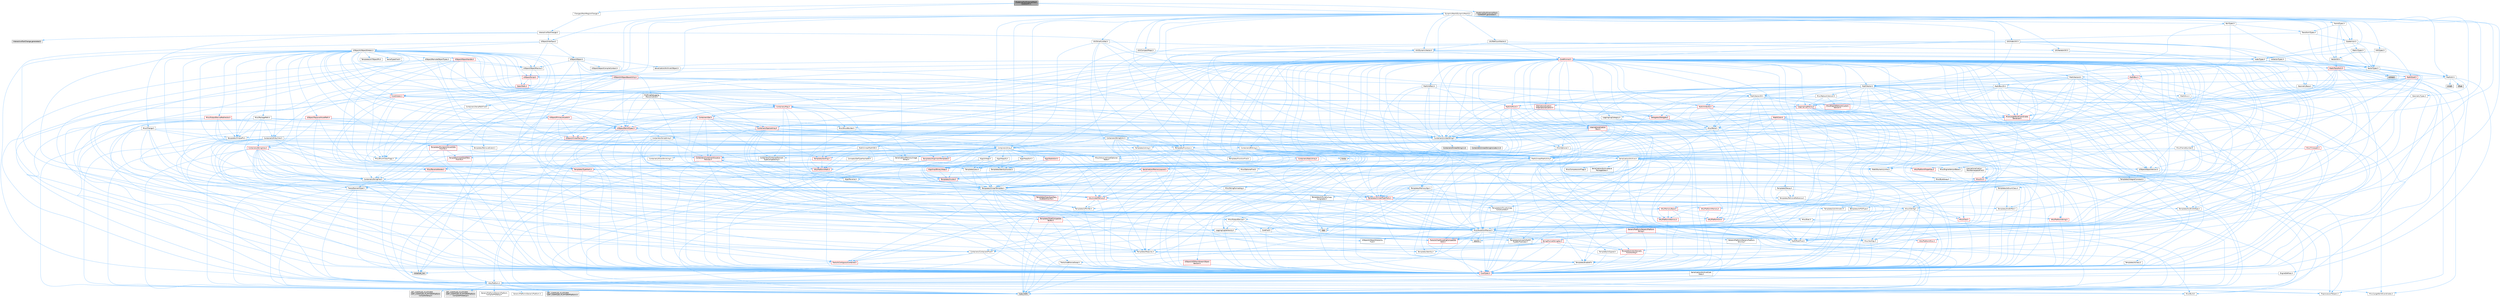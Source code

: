 digraph "ModelingToolExternalMeshUpdateAPI.h"
{
 // INTERACTIVE_SVG=YES
 // LATEX_PDF_SIZE
  bgcolor="transparent";
  edge [fontname=Helvetica,fontsize=10,labelfontname=Helvetica,labelfontsize=10];
  node [fontname=Helvetica,fontsize=10,shape=box,height=0.2,width=0.4];
  Node1 [id="Node000001",label="ModelingToolExternalMesh\lUpdateAPI.h",height=0.2,width=0.4,color="gray40", fillcolor="grey60", style="filled", fontcolor="black",tooltip=" "];
  Node1 -> Node2 [id="edge1_Node000001_Node000002",color="steelblue1",style="solid",tooltip=" "];
  Node2 [id="Node000002",label="Changes/MeshRegionChange.h",height=0.2,width=0.4,color="grey40", fillcolor="white", style="filled",URL="$d4/dd7/MeshRegionChange_8h.html",tooltip=" "];
  Node2 -> Node3 [id="edge2_Node000002_Node000003",color="steelblue1",style="solid",tooltip=" "];
  Node3 [id="Node000003",label="InteractiveToolChange.h",height=0.2,width=0.4,color="grey40", fillcolor="white", style="filled",URL="$db/d7a/InteractiveToolChange_8h.html",tooltip=" "];
  Node3 -> Node4 [id="edge3_Node000003_Node000004",color="steelblue1",style="solid",tooltip=" "];
  Node4 [id="Node000004",label="CoreMinimal.h",height=0.2,width=0.4,color="red", fillcolor="#FFF0F0", style="filled",URL="$d7/d67/CoreMinimal_8h.html",tooltip=" "];
  Node4 -> Node5 [id="edge4_Node000004_Node000005",color="steelblue1",style="solid",tooltip=" "];
  Node5 [id="Node000005",label="CoreTypes.h",height=0.2,width=0.4,color="red", fillcolor="#FFF0F0", style="filled",URL="$dc/dec/CoreTypes_8h.html",tooltip=" "];
  Node5 -> Node6 [id="edge5_Node000005_Node000006",color="steelblue1",style="solid",tooltip=" "];
  Node6 [id="Node000006",label="HAL/Platform.h",height=0.2,width=0.4,color="grey40", fillcolor="white", style="filled",URL="$d9/dd0/Platform_8h.html",tooltip=" "];
  Node6 -> Node7 [id="edge6_Node000006_Node000007",color="steelblue1",style="solid",tooltip=" "];
  Node7 [id="Node000007",label="Misc/Build.h",height=0.2,width=0.4,color="grey40", fillcolor="white", style="filled",URL="$d3/dbb/Build_8h.html",tooltip=" "];
  Node6 -> Node8 [id="edge7_Node000006_Node000008",color="steelblue1",style="solid",tooltip=" "];
  Node8 [id="Node000008",label="Misc/LargeWorldCoordinates.h",height=0.2,width=0.4,color="grey40", fillcolor="white", style="filled",URL="$d2/dcb/LargeWorldCoordinates_8h.html",tooltip=" "];
  Node6 -> Node9 [id="edge8_Node000006_Node000009",color="steelblue1",style="solid",tooltip=" "];
  Node9 [id="Node000009",label="type_traits",height=0.2,width=0.4,color="grey60", fillcolor="#E0E0E0", style="filled",tooltip=" "];
  Node6 -> Node10 [id="edge9_Node000006_Node000010",color="steelblue1",style="solid",tooltip=" "];
  Node10 [id="Node000010",label="PreprocessorHelpers.h",height=0.2,width=0.4,color="grey40", fillcolor="white", style="filled",URL="$db/ddb/PreprocessorHelpers_8h.html",tooltip=" "];
  Node6 -> Node11 [id="edge10_Node000006_Node000011",color="steelblue1",style="solid",tooltip=" "];
  Node11 [id="Node000011",label="UBT_COMPILED_PLATFORM\l/UBT_COMPILED_PLATFORMPlatform\lCompilerPreSetup.h",height=0.2,width=0.4,color="grey60", fillcolor="#E0E0E0", style="filled",tooltip=" "];
  Node6 -> Node12 [id="edge11_Node000006_Node000012",color="steelblue1",style="solid",tooltip=" "];
  Node12 [id="Node000012",label="GenericPlatform/GenericPlatform\lCompilerPreSetup.h",height=0.2,width=0.4,color="grey40", fillcolor="white", style="filled",URL="$d9/dc8/GenericPlatformCompilerPreSetup_8h.html",tooltip=" "];
  Node6 -> Node13 [id="edge12_Node000006_Node000013",color="steelblue1",style="solid",tooltip=" "];
  Node13 [id="Node000013",label="GenericPlatform/GenericPlatform.h",height=0.2,width=0.4,color="grey40", fillcolor="white", style="filled",URL="$d6/d84/GenericPlatform_8h.html",tooltip=" "];
  Node6 -> Node14 [id="edge13_Node000006_Node000014",color="steelblue1",style="solid",tooltip=" "];
  Node14 [id="Node000014",label="UBT_COMPILED_PLATFORM\l/UBT_COMPILED_PLATFORMPlatform.h",height=0.2,width=0.4,color="grey60", fillcolor="#E0E0E0", style="filled",tooltip=" "];
  Node6 -> Node15 [id="edge14_Node000006_Node000015",color="steelblue1",style="solid",tooltip=" "];
  Node15 [id="Node000015",label="UBT_COMPILED_PLATFORM\l/UBT_COMPILED_PLATFORMPlatform\lCompilerSetup.h",height=0.2,width=0.4,color="grey60", fillcolor="#E0E0E0", style="filled",tooltip=" "];
  Node4 -> Node19 [id="edge15_Node000004_Node000019",color="steelblue1",style="solid",tooltip=" "];
  Node19 [id="Node000019",label="CoreFwd.h",height=0.2,width=0.4,color="grey40", fillcolor="white", style="filled",URL="$d1/d1e/CoreFwd_8h.html",tooltip=" "];
  Node19 -> Node5 [id="edge16_Node000019_Node000005",color="steelblue1",style="solid",tooltip=" "];
  Node19 -> Node20 [id="edge17_Node000019_Node000020",color="steelblue1",style="solid",tooltip=" "];
  Node20 [id="Node000020",label="Containers/ContainersFwd.h",height=0.2,width=0.4,color="grey40", fillcolor="white", style="filled",URL="$d4/d0a/ContainersFwd_8h.html",tooltip=" "];
  Node20 -> Node6 [id="edge18_Node000020_Node000006",color="steelblue1",style="solid",tooltip=" "];
  Node20 -> Node5 [id="edge19_Node000020_Node000005",color="steelblue1",style="solid",tooltip=" "];
  Node20 -> Node21 [id="edge20_Node000020_Node000021",color="steelblue1",style="solid",tooltip=" "];
  Node21 [id="Node000021",label="Traits/IsContiguousContainer.h",height=0.2,width=0.4,color="red", fillcolor="#FFF0F0", style="filled",URL="$d5/d3c/IsContiguousContainer_8h.html",tooltip=" "];
  Node21 -> Node5 [id="edge21_Node000021_Node000005",color="steelblue1",style="solid",tooltip=" "];
  Node21 -> Node23 [id="edge22_Node000021_Node000023",color="steelblue1",style="solid",tooltip=" "];
  Node23 [id="Node000023",label="initializer_list",height=0.2,width=0.4,color="grey60", fillcolor="#E0E0E0", style="filled",tooltip=" "];
  Node19 -> Node24 [id="edge23_Node000019_Node000024",color="steelblue1",style="solid",tooltip=" "];
  Node24 [id="Node000024",label="Math/MathFwd.h",height=0.2,width=0.4,color="grey40", fillcolor="white", style="filled",URL="$d2/d10/MathFwd_8h.html",tooltip=" "];
  Node24 -> Node6 [id="edge24_Node000024_Node000006",color="steelblue1",style="solid",tooltip=" "];
  Node19 -> Node25 [id="edge25_Node000019_Node000025",color="steelblue1",style="solid",tooltip=" "];
  Node25 [id="Node000025",label="UObject/UObjectHierarchy\lFwd.h",height=0.2,width=0.4,color="grey40", fillcolor="white", style="filled",URL="$d3/d13/UObjectHierarchyFwd_8h.html",tooltip=" "];
  Node4 -> Node25 [id="edge26_Node000004_Node000025",color="steelblue1",style="solid",tooltip=" "];
  Node4 -> Node20 [id="edge27_Node000004_Node000020",color="steelblue1",style="solid",tooltip=" "];
  Node4 -> Node26 [id="edge28_Node000004_Node000026",color="steelblue1",style="solid",tooltip=" "];
  Node26 [id="Node000026",label="Misc/VarArgs.h",height=0.2,width=0.4,color="grey40", fillcolor="white", style="filled",URL="$d5/d6f/VarArgs_8h.html",tooltip=" "];
  Node26 -> Node5 [id="edge29_Node000026_Node000005",color="steelblue1",style="solid",tooltip=" "];
  Node4 -> Node27 [id="edge30_Node000004_Node000027",color="steelblue1",style="solid",tooltip=" "];
  Node27 [id="Node000027",label="Logging/LogVerbosity.h",height=0.2,width=0.4,color="grey40", fillcolor="white", style="filled",URL="$d2/d8f/LogVerbosity_8h.html",tooltip=" "];
  Node27 -> Node5 [id="edge31_Node000027_Node000005",color="steelblue1",style="solid",tooltip=" "];
  Node4 -> Node28 [id="edge32_Node000004_Node000028",color="steelblue1",style="solid",tooltip=" "];
  Node28 [id="Node000028",label="Misc/OutputDevice.h",height=0.2,width=0.4,color="grey40", fillcolor="white", style="filled",URL="$d7/d32/OutputDevice_8h.html",tooltip=" "];
  Node28 -> Node19 [id="edge33_Node000028_Node000019",color="steelblue1",style="solid",tooltip=" "];
  Node28 -> Node5 [id="edge34_Node000028_Node000005",color="steelblue1",style="solid",tooltip=" "];
  Node28 -> Node27 [id="edge35_Node000028_Node000027",color="steelblue1",style="solid",tooltip=" "];
  Node28 -> Node26 [id="edge36_Node000028_Node000026",color="steelblue1",style="solid",tooltip=" "];
  Node28 -> Node29 [id="edge37_Node000028_Node000029",color="steelblue1",style="solid",tooltip=" "];
  Node29 [id="Node000029",label="Templates/IsArrayOrRefOf\lTypeByPredicate.h",height=0.2,width=0.4,color="grey40", fillcolor="white", style="filled",URL="$d6/da1/IsArrayOrRefOfTypeByPredicate_8h.html",tooltip=" "];
  Node29 -> Node5 [id="edge38_Node000029_Node000005",color="steelblue1",style="solid",tooltip=" "];
  Node28 -> Node30 [id="edge39_Node000028_Node000030",color="steelblue1",style="solid",tooltip=" "];
  Node30 [id="Node000030",label="Templates/IsValidVariadic\lFunctionArg.h",height=0.2,width=0.4,color="red", fillcolor="#FFF0F0", style="filled",URL="$d0/dc8/IsValidVariadicFunctionArg_8h.html",tooltip=" "];
  Node30 -> Node5 [id="edge40_Node000030_Node000005",color="steelblue1",style="solid",tooltip=" "];
  Node30 -> Node9 [id="edge41_Node000030_Node000009",color="steelblue1",style="solid",tooltip=" "];
  Node28 -> Node32 [id="edge42_Node000028_Node000032",color="steelblue1",style="solid",tooltip=" "];
  Node32 [id="Node000032",label="Traits/IsCharEncodingCompatible\lWith.h",height=0.2,width=0.4,color="red", fillcolor="#FFF0F0", style="filled",URL="$df/dd1/IsCharEncodingCompatibleWith_8h.html",tooltip=" "];
  Node32 -> Node9 [id="edge43_Node000032_Node000009",color="steelblue1",style="solid",tooltip=" "];
  Node4 -> Node34 [id="edge44_Node000004_Node000034",color="steelblue1",style="solid",tooltip=" "];
  Node34 [id="Node000034",label="HAL/PlatformCrt.h",height=0.2,width=0.4,color="red", fillcolor="#FFF0F0", style="filled",URL="$d8/d75/PlatformCrt_8h.html",tooltip=" "];
  Node34 -> Node35 [id="edge45_Node000034_Node000035",color="steelblue1",style="solid",tooltip=" "];
  Node35 [id="Node000035",label="new",height=0.2,width=0.4,color="grey60", fillcolor="#E0E0E0", style="filled",tooltip=" "];
  Node4 -> Node44 [id="edge46_Node000004_Node000044",color="steelblue1",style="solid",tooltip=" "];
  Node44 [id="Node000044",label="HAL/PlatformMisc.h",height=0.2,width=0.4,color="red", fillcolor="#FFF0F0", style="filled",URL="$d0/df5/PlatformMisc_8h.html",tooltip=" "];
  Node44 -> Node5 [id="edge47_Node000044_Node000005",color="steelblue1",style="solid",tooltip=" "];
  Node4 -> Node63 [id="edge48_Node000004_Node000063",color="steelblue1",style="solid",tooltip=" "];
  Node63 [id="Node000063",label="Misc/AssertionMacros.h",height=0.2,width=0.4,color="grey40", fillcolor="white", style="filled",URL="$d0/dfa/AssertionMacros_8h.html",tooltip=" "];
  Node63 -> Node5 [id="edge49_Node000063_Node000005",color="steelblue1",style="solid",tooltip=" "];
  Node63 -> Node6 [id="edge50_Node000063_Node000006",color="steelblue1",style="solid",tooltip=" "];
  Node63 -> Node44 [id="edge51_Node000063_Node000044",color="steelblue1",style="solid",tooltip=" "];
  Node63 -> Node10 [id="edge52_Node000063_Node000010",color="steelblue1",style="solid",tooltip=" "];
  Node63 -> Node64 [id="edge53_Node000063_Node000064",color="steelblue1",style="solid",tooltip=" "];
  Node64 [id="Node000064",label="Templates/EnableIf.h",height=0.2,width=0.4,color="grey40", fillcolor="white", style="filled",URL="$d7/d60/EnableIf_8h.html",tooltip=" "];
  Node64 -> Node5 [id="edge54_Node000064_Node000005",color="steelblue1",style="solid",tooltip=" "];
  Node63 -> Node29 [id="edge55_Node000063_Node000029",color="steelblue1",style="solid",tooltip=" "];
  Node63 -> Node30 [id="edge56_Node000063_Node000030",color="steelblue1",style="solid",tooltip=" "];
  Node63 -> Node32 [id="edge57_Node000063_Node000032",color="steelblue1",style="solid",tooltip=" "];
  Node63 -> Node26 [id="edge58_Node000063_Node000026",color="steelblue1",style="solid",tooltip=" "];
  Node63 -> Node65 [id="edge59_Node000063_Node000065",color="steelblue1",style="solid",tooltip=" "];
  Node65 [id="Node000065",label="String/FormatStringSan.h",height=0.2,width=0.4,color="red", fillcolor="#FFF0F0", style="filled",URL="$d3/d8b/FormatStringSan_8h.html",tooltip=" "];
  Node65 -> Node9 [id="edge60_Node000065_Node000009",color="steelblue1",style="solid",tooltip=" "];
  Node65 -> Node5 [id="edge61_Node000065_Node000005",color="steelblue1",style="solid",tooltip=" "];
  Node65 -> Node66 [id="edge62_Node000065_Node000066",color="steelblue1",style="solid",tooltip=" "];
  Node66 [id="Node000066",label="Templates/Requires.h",height=0.2,width=0.4,color="grey40", fillcolor="white", style="filled",URL="$dc/d96/Requires_8h.html",tooltip=" "];
  Node66 -> Node64 [id="edge63_Node000066_Node000064",color="steelblue1",style="solid",tooltip=" "];
  Node66 -> Node9 [id="edge64_Node000066_Node000009",color="steelblue1",style="solid",tooltip=" "];
  Node65 -> Node67 [id="edge65_Node000065_Node000067",color="steelblue1",style="solid",tooltip=" "];
  Node67 [id="Node000067",label="Templates/Identity.h",height=0.2,width=0.4,color="grey40", fillcolor="white", style="filled",URL="$d0/dd5/Identity_8h.html",tooltip=" "];
  Node65 -> Node30 [id="edge66_Node000065_Node000030",color="steelblue1",style="solid",tooltip=" "];
  Node65 -> Node20 [id="edge67_Node000065_Node000020",color="steelblue1",style="solid",tooltip=" "];
  Node63 -> Node71 [id="edge68_Node000063_Node000071",color="steelblue1",style="solid",tooltip=" "];
  Node71 [id="Node000071",label="atomic",height=0.2,width=0.4,color="grey60", fillcolor="#E0E0E0", style="filled",tooltip=" "];
  Node4 -> Node72 [id="edge69_Node000004_Node000072",color="steelblue1",style="solid",tooltip=" "];
  Node72 [id="Node000072",label="Templates/IsPointer.h",height=0.2,width=0.4,color="grey40", fillcolor="white", style="filled",URL="$d7/d05/IsPointer_8h.html",tooltip=" "];
  Node72 -> Node5 [id="edge70_Node000072_Node000005",color="steelblue1",style="solid",tooltip=" "];
  Node4 -> Node73 [id="edge71_Node000004_Node000073",color="steelblue1",style="solid",tooltip=" "];
  Node73 [id="Node000073",label="HAL/PlatformMemory.h",height=0.2,width=0.4,color="red", fillcolor="#FFF0F0", style="filled",URL="$de/d68/PlatformMemory_8h.html",tooltip=" "];
  Node73 -> Node5 [id="edge72_Node000073_Node000005",color="steelblue1",style="solid",tooltip=" "];
  Node4 -> Node56 [id="edge73_Node000004_Node000056",color="steelblue1",style="solid",tooltip=" "];
  Node56 [id="Node000056",label="HAL/PlatformAtomics.h",height=0.2,width=0.4,color="red", fillcolor="#FFF0F0", style="filled",URL="$d3/d36/PlatformAtomics_8h.html",tooltip=" "];
  Node56 -> Node5 [id="edge74_Node000056_Node000005",color="steelblue1",style="solid",tooltip=" "];
  Node4 -> Node78 [id="edge75_Node000004_Node000078",color="steelblue1",style="solid",tooltip=" "];
  Node78 [id="Node000078",label="Misc/Exec.h",height=0.2,width=0.4,color="grey40", fillcolor="white", style="filled",URL="$de/ddb/Exec_8h.html",tooltip=" "];
  Node78 -> Node5 [id="edge76_Node000078_Node000005",color="steelblue1",style="solid",tooltip=" "];
  Node78 -> Node63 [id="edge77_Node000078_Node000063",color="steelblue1",style="solid",tooltip=" "];
  Node4 -> Node79 [id="edge78_Node000004_Node000079",color="steelblue1",style="solid",tooltip=" "];
  Node79 [id="Node000079",label="HAL/MemoryBase.h",height=0.2,width=0.4,color="red", fillcolor="#FFF0F0", style="filled",URL="$d6/d9f/MemoryBase_8h.html",tooltip=" "];
  Node79 -> Node5 [id="edge79_Node000079_Node000005",color="steelblue1",style="solid",tooltip=" "];
  Node79 -> Node56 [id="edge80_Node000079_Node000056",color="steelblue1",style="solid",tooltip=" "];
  Node79 -> Node34 [id="edge81_Node000079_Node000034",color="steelblue1",style="solid",tooltip=" "];
  Node79 -> Node78 [id="edge82_Node000079_Node000078",color="steelblue1",style="solid",tooltip=" "];
  Node79 -> Node28 [id="edge83_Node000079_Node000028",color="steelblue1",style="solid",tooltip=" "];
  Node4 -> Node89 [id="edge84_Node000004_Node000089",color="steelblue1",style="solid",tooltip=" "];
  Node89 [id="Node000089",label="HAL/UnrealMemory.h",height=0.2,width=0.4,color="red", fillcolor="#FFF0F0", style="filled",URL="$d9/d96/UnrealMemory_8h.html",tooltip=" "];
  Node89 -> Node5 [id="edge85_Node000089_Node000005",color="steelblue1",style="solid",tooltip=" "];
  Node89 -> Node79 [id="edge86_Node000089_Node000079",color="steelblue1",style="solid",tooltip=" "];
  Node89 -> Node73 [id="edge87_Node000089_Node000073",color="steelblue1",style="solid",tooltip=" "];
  Node89 -> Node72 [id="edge88_Node000089_Node000072",color="steelblue1",style="solid",tooltip=" "];
  Node4 -> Node91 [id="edge89_Node000004_Node000091",color="steelblue1",style="solid",tooltip=" "];
  Node91 [id="Node000091",label="Templates/IsArithmetic.h",height=0.2,width=0.4,color="grey40", fillcolor="white", style="filled",URL="$d2/d5d/IsArithmetic_8h.html",tooltip=" "];
  Node91 -> Node5 [id="edge90_Node000091_Node000005",color="steelblue1",style="solid",tooltip=" "];
  Node4 -> Node85 [id="edge91_Node000004_Node000085",color="steelblue1",style="solid",tooltip=" "];
  Node85 [id="Node000085",label="Templates/AndOrNot.h",height=0.2,width=0.4,color="grey40", fillcolor="white", style="filled",URL="$db/d0a/AndOrNot_8h.html",tooltip=" "];
  Node85 -> Node5 [id="edge92_Node000085_Node000005",color="steelblue1",style="solid",tooltip=" "];
  Node4 -> Node92 [id="edge93_Node000004_Node000092",color="steelblue1",style="solid",tooltip=" "];
  Node92 [id="Node000092",label="Templates/IsPODType.h",height=0.2,width=0.4,color="grey40", fillcolor="white", style="filled",URL="$d7/db1/IsPODType_8h.html",tooltip=" "];
  Node92 -> Node5 [id="edge94_Node000092_Node000005",color="steelblue1",style="solid",tooltip=" "];
  Node4 -> Node93 [id="edge95_Node000004_Node000093",color="steelblue1",style="solid",tooltip=" "];
  Node93 [id="Node000093",label="Templates/IsUECoreType.h",height=0.2,width=0.4,color="grey40", fillcolor="white", style="filled",URL="$d1/db8/IsUECoreType_8h.html",tooltip=" "];
  Node93 -> Node5 [id="edge96_Node000093_Node000005",color="steelblue1",style="solid",tooltip=" "];
  Node93 -> Node9 [id="edge97_Node000093_Node000009",color="steelblue1",style="solid",tooltip=" "];
  Node4 -> Node86 [id="edge98_Node000004_Node000086",color="steelblue1",style="solid",tooltip=" "];
  Node86 [id="Node000086",label="Templates/IsTriviallyCopy\lConstructible.h",height=0.2,width=0.4,color="grey40", fillcolor="white", style="filled",URL="$d3/d78/IsTriviallyCopyConstructible_8h.html",tooltip=" "];
  Node86 -> Node5 [id="edge99_Node000086_Node000005",color="steelblue1",style="solid",tooltip=" "];
  Node86 -> Node9 [id="edge100_Node000086_Node000009",color="steelblue1",style="solid",tooltip=" "];
  Node4 -> Node94 [id="edge101_Node000004_Node000094",color="steelblue1",style="solid",tooltip=" "];
  Node94 [id="Node000094",label="Templates/UnrealTypeTraits.h",height=0.2,width=0.4,color="red", fillcolor="#FFF0F0", style="filled",URL="$d2/d2d/UnrealTypeTraits_8h.html",tooltip=" "];
  Node94 -> Node5 [id="edge102_Node000094_Node000005",color="steelblue1",style="solid",tooltip=" "];
  Node94 -> Node72 [id="edge103_Node000094_Node000072",color="steelblue1",style="solid",tooltip=" "];
  Node94 -> Node63 [id="edge104_Node000094_Node000063",color="steelblue1",style="solid",tooltip=" "];
  Node94 -> Node85 [id="edge105_Node000094_Node000085",color="steelblue1",style="solid",tooltip=" "];
  Node94 -> Node64 [id="edge106_Node000094_Node000064",color="steelblue1",style="solid",tooltip=" "];
  Node94 -> Node91 [id="edge107_Node000094_Node000091",color="steelblue1",style="solid",tooltip=" "];
  Node94 -> Node92 [id="edge108_Node000094_Node000092",color="steelblue1",style="solid",tooltip=" "];
  Node94 -> Node93 [id="edge109_Node000094_Node000093",color="steelblue1",style="solid",tooltip=" "];
  Node94 -> Node86 [id="edge110_Node000094_Node000086",color="steelblue1",style="solid",tooltip=" "];
  Node4 -> Node64 [id="edge111_Node000004_Node000064",color="steelblue1",style="solid",tooltip=" "];
  Node4 -> Node96 [id="edge112_Node000004_Node000096",color="steelblue1",style="solid",tooltip=" "];
  Node96 [id="Node000096",label="Templates/RemoveReference.h",height=0.2,width=0.4,color="grey40", fillcolor="white", style="filled",URL="$da/dbe/RemoveReference_8h.html",tooltip=" "];
  Node96 -> Node5 [id="edge113_Node000096_Node000005",color="steelblue1",style="solid",tooltip=" "];
  Node4 -> Node97 [id="edge114_Node000004_Node000097",color="steelblue1",style="solid",tooltip=" "];
  Node97 [id="Node000097",label="Templates/IntegralConstant.h",height=0.2,width=0.4,color="grey40", fillcolor="white", style="filled",URL="$db/d1b/IntegralConstant_8h.html",tooltip=" "];
  Node97 -> Node5 [id="edge115_Node000097_Node000005",color="steelblue1",style="solid",tooltip=" "];
  Node4 -> Node98 [id="edge116_Node000004_Node000098",color="steelblue1",style="solid",tooltip=" "];
  Node98 [id="Node000098",label="Templates/IsClass.h",height=0.2,width=0.4,color="grey40", fillcolor="white", style="filled",URL="$db/dcb/IsClass_8h.html",tooltip=" "];
  Node98 -> Node5 [id="edge117_Node000098_Node000005",color="steelblue1",style="solid",tooltip=" "];
  Node4 -> Node99 [id="edge118_Node000004_Node000099",color="steelblue1",style="solid",tooltip=" "];
  Node99 [id="Node000099",label="Templates/TypeCompatible\lBytes.h",height=0.2,width=0.4,color="red", fillcolor="#FFF0F0", style="filled",URL="$df/d0a/TypeCompatibleBytes_8h.html",tooltip=" "];
  Node99 -> Node5 [id="edge119_Node000099_Node000005",color="steelblue1",style="solid",tooltip=" "];
  Node99 -> Node35 [id="edge120_Node000099_Node000035",color="steelblue1",style="solid",tooltip=" "];
  Node99 -> Node9 [id="edge121_Node000099_Node000009",color="steelblue1",style="solid",tooltip=" "];
  Node4 -> Node21 [id="edge122_Node000004_Node000021",color="steelblue1",style="solid",tooltip=" "];
  Node4 -> Node100 [id="edge123_Node000004_Node000100",color="steelblue1",style="solid",tooltip=" "];
  Node100 [id="Node000100",label="Templates/UnrealTemplate.h",height=0.2,width=0.4,color="grey40", fillcolor="white", style="filled",URL="$d4/d24/UnrealTemplate_8h.html",tooltip=" "];
  Node100 -> Node5 [id="edge124_Node000100_Node000005",color="steelblue1",style="solid",tooltip=" "];
  Node100 -> Node72 [id="edge125_Node000100_Node000072",color="steelblue1",style="solid",tooltip=" "];
  Node100 -> Node89 [id="edge126_Node000100_Node000089",color="steelblue1",style="solid",tooltip=" "];
  Node100 -> Node101 [id="edge127_Node000100_Node000101",color="steelblue1",style="solid",tooltip=" "];
  Node101 [id="Node000101",label="Templates/CopyQualifiers\lAndRefsFromTo.h",height=0.2,width=0.4,color="red", fillcolor="#FFF0F0", style="filled",URL="$d3/db3/CopyQualifiersAndRefsFromTo_8h.html",tooltip=" "];
  Node100 -> Node94 [id="edge128_Node000100_Node000094",color="steelblue1",style="solid",tooltip=" "];
  Node100 -> Node96 [id="edge129_Node000100_Node000096",color="steelblue1",style="solid",tooltip=" "];
  Node100 -> Node66 [id="edge130_Node000100_Node000066",color="steelblue1",style="solid",tooltip=" "];
  Node100 -> Node99 [id="edge131_Node000100_Node000099",color="steelblue1",style="solid",tooltip=" "];
  Node100 -> Node67 [id="edge132_Node000100_Node000067",color="steelblue1",style="solid",tooltip=" "];
  Node100 -> Node21 [id="edge133_Node000100_Node000021",color="steelblue1",style="solid",tooltip=" "];
  Node100 -> Node103 [id="edge134_Node000100_Node000103",color="steelblue1",style="solid",tooltip=" "];
  Node103 [id="Node000103",label="Traits/UseBitwiseSwap.h",height=0.2,width=0.4,color="grey40", fillcolor="white", style="filled",URL="$db/df3/UseBitwiseSwap_8h.html",tooltip=" "];
  Node103 -> Node5 [id="edge135_Node000103_Node000005",color="steelblue1",style="solid",tooltip=" "];
  Node103 -> Node9 [id="edge136_Node000103_Node000009",color="steelblue1",style="solid",tooltip=" "];
  Node100 -> Node9 [id="edge137_Node000100_Node000009",color="steelblue1",style="solid",tooltip=" "];
  Node4 -> Node49 [id="edge138_Node000004_Node000049",color="steelblue1",style="solid",tooltip=" "];
  Node49 [id="Node000049",label="Math/NumericLimits.h",height=0.2,width=0.4,color="grey40", fillcolor="white", style="filled",URL="$df/d1b/NumericLimits_8h.html",tooltip=" "];
  Node49 -> Node5 [id="edge139_Node000049_Node000005",color="steelblue1",style="solid",tooltip=" "];
  Node4 -> Node104 [id="edge140_Node000004_Node000104",color="steelblue1",style="solid",tooltip=" "];
  Node104 [id="Node000104",label="HAL/PlatformMath.h",height=0.2,width=0.4,color="red", fillcolor="#FFF0F0", style="filled",URL="$dc/d53/PlatformMath_8h.html",tooltip=" "];
  Node104 -> Node5 [id="edge141_Node000104_Node000005",color="steelblue1",style="solid",tooltip=" "];
  Node4 -> Node87 [id="edge142_Node000004_Node000087",color="steelblue1",style="solid",tooltip=" "];
  Node87 [id="Node000087",label="Templates/IsTriviallyCopy\lAssignable.h",height=0.2,width=0.4,color="grey40", fillcolor="white", style="filled",URL="$d2/df2/IsTriviallyCopyAssignable_8h.html",tooltip=" "];
  Node87 -> Node5 [id="edge143_Node000087_Node000005",color="steelblue1",style="solid",tooltip=" "];
  Node87 -> Node9 [id="edge144_Node000087_Node000009",color="steelblue1",style="solid",tooltip=" "];
  Node4 -> Node112 [id="edge145_Node000004_Node000112",color="steelblue1",style="solid",tooltip=" "];
  Node112 [id="Node000112",label="Templates/MemoryOps.h",height=0.2,width=0.4,color="grey40", fillcolor="white", style="filled",URL="$db/dea/MemoryOps_8h.html",tooltip=" "];
  Node112 -> Node5 [id="edge146_Node000112_Node000005",color="steelblue1",style="solid",tooltip=" "];
  Node112 -> Node89 [id="edge147_Node000112_Node000089",color="steelblue1",style="solid",tooltip=" "];
  Node112 -> Node87 [id="edge148_Node000112_Node000087",color="steelblue1",style="solid",tooltip=" "];
  Node112 -> Node86 [id="edge149_Node000112_Node000086",color="steelblue1",style="solid",tooltip=" "];
  Node112 -> Node66 [id="edge150_Node000112_Node000066",color="steelblue1",style="solid",tooltip=" "];
  Node112 -> Node94 [id="edge151_Node000112_Node000094",color="steelblue1",style="solid",tooltip=" "];
  Node112 -> Node103 [id="edge152_Node000112_Node000103",color="steelblue1",style="solid",tooltip=" "];
  Node112 -> Node35 [id="edge153_Node000112_Node000035",color="steelblue1",style="solid",tooltip=" "];
  Node112 -> Node9 [id="edge154_Node000112_Node000009",color="steelblue1",style="solid",tooltip=" "];
  Node4 -> Node113 [id="edge155_Node000004_Node000113",color="steelblue1",style="solid",tooltip=" "];
  Node113 [id="Node000113",label="Containers/ContainerAllocation\lPolicies.h",height=0.2,width=0.4,color="red", fillcolor="#FFF0F0", style="filled",URL="$d7/dff/ContainerAllocationPolicies_8h.html",tooltip=" "];
  Node113 -> Node5 [id="edge156_Node000113_Node000005",color="steelblue1",style="solid",tooltip=" "];
  Node113 -> Node113 [id="edge157_Node000113_Node000113",color="steelblue1",style="solid",tooltip=" "];
  Node113 -> Node104 [id="edge158_Node000113_Node000104",color="steelblue1",style="solid",tooltip=" "];
  Node113 -> Node89 [id="edge159_Node000113_Node000089",color="steelblue1",style="solid",tooltip=" "];
  Node113 -> Node49 [id="edge160_Node000113_Node000049",color="steelblue1",style="solid",tooltip=" "];
  Node113 -> Node63 [id="edge161_Node000113_Node000063",color="steelblue1",style="solid",tooltip=" "];
  Node113 -> Node112 [id="edge162_Node000113_Node000112",color="steelblue1",style="solid",tooltip=" "];
  Node113 -> Node99 [id="edge163_Node000113_Node000099",color="steelblue1",style="solid",tooltip=" "];
  Node113 -> Node9 [id="edge164_Node000113_Node000009",color="steelblue1",style="solid",tooltip=" "];
  Node4 -> Node116 [id="edge165_Node000004_Node000116",color="steelblue1",style="solid",tooltip=" "];
  Node116 [id="Node000116",label="Templates/IsEnumClass.h",height=0.2,width=0.4,color="grey40", fillcolor="white", style="filled",URL="$d7/d15/IsEnumClass_8h.html",tooltip=" "];
  Node116 -> Node5 [id="edge166_Node000116_Node000005",color="steelblue1",style="solid",tooltip=" "];
  Node116 -> Node85 [id="edge167_Node000116_Node000085",color="steelblue1",style="solid",tooltip=" "];
  Node4 -> Node117 [id="edge168_Node000004_Node000117",color="steelblue1",style="solid",tooltip=" "];
  Node117 [id="Node000117",label="HAL/PlatformProperties.h",height=0.2,width=0.4,color="red", fillcolor="#FFF0F0", style="filled",URL="$d9/db0/PlatformProperties_8h.html",tooltip=" "];
  Node117 -> Node5 [id="edge169_Node000117_Node000005",color="steelblue1",style="solid",tooltip=" "];
  Node4 -> Node120 [id="edge170_Node000004_Node000120",color="steelblue1",style="solid",tooltip=" "];
  Node120 [id="Node000120",label="Misc/EngineVersionBase.h",height=0.2,width=0.4,color="grey40", fillcolor="white", style="filled",URL="$d5/d2b/EngineVersionBase_8h.html",tooltip=" "];
  Node120 -> Node5 [id="edge171_Node000120_Node000005",color="steelblue1",style="solid",tooltip=" "];
  Node4 -> Node121 [id="edge172_Node000004_Node000121",color="steelblue1",style="solid",tooltip=" "];
  Node121 [id="Node000121",label="Internationalization\l/TextNamespaceFwd.h",height=0.2,width=0.4,color="grey40", fillcolor="white", style="filled",URL="$d8/d97/TextNamespaceFwd_8h.html",tooltip=" "];
  Node121 -> Node5 [id="edge173_Node000121_Node000005",color="steelblue1",style="solid",tooltip=" "];
  Node4 -> Node122 [id="edge174_Node000004_Node000122",color="steelblue1",style="solid",tooltip=" "];
  Node122 [id="Node000122",label="Serialization/Archive.h",height=0.2,width=0.4,color="grey40", fillcolor="white", style="filled",URL="$d7/d3b/Archive_8h.html",tooltip=" "];
  Node122 -> Node19 [id="edge175_Node000122_Node000019",color="steelblue1",style="solid",tooltip=" "];
  Node122 -> Node5 [id="edge176_Node000122_Node000005",color="steelblue1",style="solid",tooltip=" "];
  Node122 -> Node117 [id="edge177_Node000122_Node000117",color="steelblue1",style="solid",tooltip=" "];
  Node122 -> Node121 [id="edge178_Node000122_Node000121",color="steelblue1",style="solid",tooltip=" "];
  Node122 -> Node24 [id="edge179_Node000122_Node000024",color="steelblue1",style="solid",tooltip=" "];
  Node122 -> Node63 [id="edge180_Node000122_Node000063",color="steelblue1",style="solid",tooltip=" "];
  Node122 -> Node7 [id="edge181_Node000122_Node000007",color="steelblue1",style="solid",tooltip=" "];
  Node122 -> Node50 [id="edge182_Node000122_Node000050",color="steelblue1",style="solid",tooltip=" "];
  Node50 [id="Node000050",label="Misc/CompressionFlags.h",height=0.2,width=0.4,color="grey40", fillcolor="white", style="filled",URL="$d9/d76/CompressionFlags_8h.html",tooltip=" "];
  Node122 -> Node120 [id="edge183_Node000122_Node000120",color="steelblue1",style="solid",tooltip=" "];
  Node122 -> Node26 [id="edge184_Node000122_Node000026",color="steelblue1",style="solid",tooltip=" "];
  Node122 -> Node123 [id="edge185_Node000122_Node000123",color="steelblue1",style="solid",tooltip=" "];
  Node123 [id="Node000123",label="Serialization/ArchiveCook\lData.h",height=0.2,width=0.4,color="grey40", fillcolor="white", style="filled",URL="$dc/db6/ArchiveCookData_8h.html",tooltip=" "];
  Node123 -> Node6 [id="edge186_Node000123_Node000006",color="steelblue1",style="solid",tooltip=" "];
  Node122 -> Node124 [id="edge187_Node000122_Node000124",color="steelblue1",style="solid",tooltip=" "];
  Node124 [id="Node000124",label="Serialization/ArchiveSave\lPackageData.h",height=0.2,width=0.4,color="grey40", fillcolor="white", style="filled",URL="$d1/d37/ArchiveSavePackageData_8h.html",tooltip=" "];
  Node122 -> Node64 [id="edge188_Node000122_Node000064",color="steelblue1",style="solid",tooltip=" "];
  Node122 -> Node29 [id="edge189_Node000122_Node000029",color="steelblue1",style="solid",tooltip=" "];
  Node122 -> Node116 [id="edge190_Node000122_Node000116",color="steelblue1",style="solid",tooltip=" "];
  Node122 -> Node109 [id="edge191_Node000122_Node000109",color="steelblue1",style="solid",tooltip=" "];
  Node109 [id="Node000109",label="Templates/IsSigned.h",height=0.2,width=0.4,color="grey40", fillcolor="white", style="filled",URL="$d8/dd8/IsSigned_8h.html",tooltip=" "];
  Node109 -> Node5 [id="edge192_Node000109_Node000005",color="steelblue1",style="solid",tooltip=" "];
  Node122 -> Node30 [id="edge193_Node000122_Node000030",color="steelblue1",style="solid",tooltip=" "];
  Node122 -> Node100 [id="edge194_Node000122_Node000100",color="steelblue1",style="solid",tooltip=" "];
  Node122 -> Node32 [id="edge195_Node000122_Node000032",color="steelblue1",style="solid",tooltip=" "];
  Node122 -> Node125 [id="edge196_Node000122_Node000125",color="steelblue1",style="solid",tooltip=" "];
  Node125 [id="Node000125",label="UObject/ObjectVersion.h",height=0.2,width=0.4,color="grey40", fillcolor="white", style="filled",URL="$da/d63/ObjectVersion_8h.html",tooltip=" "];
  Node125 -> Node5 [id="edge197_Node000125_Node000005",color="steelblue1",style="solid",tooltip=" "];
  Node4 -> Node126 [id="edge198_Node000004_Node000126",color="steelblue1",style="solid",tooltip=" "];
  Node126 [id="Node000126",label="Templates/Less.h",height=0.2,width=0.4,color="grey40", fillcolor="white", style="filled",URL="$de/dc8/Less_8h.html",tooltip=" "];
  Node126 -> Node5 [id="edge199_Node000126_Node000005",color="steelblue1",style="solid",tooltip=" "];
  Node126 -> Node100 [id="edge200_Node000126_Node000100",color="steelblue1",style="solid",tooltip=" "];
  Node4 -> Node127 [id="edge201_Node000004_Node000127",color="steelblue1",style="solid",tooltip=" "];
  Node127 [id="Node000127",label="Templates/Sorting.h",height=0.2,width=0.4,color="red", fillcolor="#FFF0F0", style="filled",URL="$d3/d9e/Sorting_8h.html",tooltip=" "];
  Node127 -> Node5 [id="edge202_Node000127_Node000005",color="steelblue1",style="solid",tooltip=" "];
  Node127 -> Node104 [id="edge203_Node000127_Node000104",color="steelblue1",style="solid",tooltip=" "];
  Node127 -> Node126 [id="edge204_Node000127_Node000126",color="steelblue1",style="solid",tooltip=" "];
  Node4 -> Node138 [id="edge205_Node000004_Node000138",color="steelblue1",style="solid",tooltip=" "];
  Node138 [id="Node000138",label="Misc/Char.h",height=0.2,width=0.4,color="red", fillcolor="#FFF0F0", style="filled",URL="$d0/d58/Char_8h.html",tooltip=" "];
  Node138 -> Node5 [id="edge206_Node000138_Node000005",color="steelblue1",style="solid",tooltip=" "];
  Node138 -> Node9 [id="edge207_Node000138_Node000009",color="steelblue1",style="solid",tooltip=" "];
  Node4 -> Node141 [id="edge208_Node000004_Node000141",color="steelblue1",style="solid",tooltip=" "];
  Node141 [id="Node000141",label="GenericPlatform/GenericPlatform\lStricmp.h",height=0.2,width=0.4,color="grey40", fillcolor="white", style="filled",URL="$d2/d86/GenericPlatformStricmp_8h.html",tooltip=" "];
  Node141 -> Node5 [id="edge209_Node000141_Node000005",color="steelblue1",style="solid",tooltip=" "];
  Node4 -> Node142 [id="edge210_Node000004_Node000142",color="steelblue1",style="solid",tooltip=" "];
  Node142 [id="Node000142",label="GenericPlatform/GenericPlatform\lString.h",height=0.2,width=0.4,color="red", fillcolor="#FFF0F0", style="filled",URL="$dd/d20/GenericPlatformString_8h.html",tooltip=" "];
  Node142 -> Node5 [id="edge211_Node000142_Node000005",color="steelblue1",style="solid",tooltip=" "];
  Node142 -> Node141 [id="edge212_Node000142_Node000141",color="steelblue1",style="solid",tooltip=" "];
  Node142 -> Node64 [id="edge213_Node000142_Node000064",color="steelblue1",style="solid",tooltip=" "];
  Node142 -> Node32 [id="edge214_Node000142_Node000032",color="steelblue1",style="solid",tooltip=" "];
  Node142 -> Node9 [id="edge215_Node000142_Node000009",color="steelblue1",style="solid",tooltip=" "];
  Node4 -> Node75 [id="edge216_Node000004_Node000075",color="steelblue1",style="solid",tooltip=" "];
  Node75 [id="Node000075",label="HAL/PlatformString.h",height=0.2,width=0.4,color="red", fillcolor="#FFF0F0", style="filled",URL="$db/db5/PlatformString_8h.html",tooltip=" "];
  Node75 -> Node5 [id="edge217_Node000075_Node000005",color="steelblue1",style="solid",tooltip=" "];
  Node4 -> Node145 [id="edge218_Node000004_Node000145",color="steelblue1",style="solid",tooltip=" "];
  Node145 [id="Node000145",label="Misc/CString.h",height=0.2,width=0.4,color="grey40", fillcolor="white", style="filled",URL="$d2/d49/CString_8h.html",tooltip=" "];
  Node145 -> Node5 [id="edge219_Node000145_Node000005",color="steelblue1",style="solid",tooltip=" "];
  Node145 -> Node34 [id="edge220_Node000145_Node000034",color="steelblue1",style="solid",tooltip=" "];
  Node145 -> Node75 [id="edge221_Node000145_Node000075",color="steelblue1",style="solid",tooltip=" "];
  Node145 -> Node63 [id="edge222_Node000145_Node000063",color="steelblue1",style="solid",tooltip=" "];
  Node145 -> Node138 [id="edge223_Node000145_Node000138",color="steelblue1",style="solid",tooltip=" "];
  Node145 -> Node26 [id="edge224_Node000145_Node000026",color="steelblue1",style="solid",tooltip=" "];
  Node145 -> Node29 [id="edge225_Node000145_Node000029",color="steelblue1",style="solid",tooltip=" "];
  Node145 -> Node30 [id="edge226_Node000145_Node000030",color="steelblue1",style="solid",tooltip=" "];
  Node145 -> Node32 [id="edge227_Node000145_Node000032",color="steelblue1",style="solid",tooltip=" "];
  Node4 -> Node146 [id="edge228_Node000004_Node000146",color="steelblue1",style="solid",tooltip=" "];
  Node146 [id="Node000146",label="Misc/Crc.h",height=0.2,width=0.4,color="red", fillcolor="#FFF0F0", style="filled",URL="$d4/dd2/Crc_8h.html",tooltip=" "];
  Node146 -> Node5 [id="edge229_Node000146_Node000005",color="steelblue1",style="solid",tooltip=" "];
  Node146 -> Node75 [id="edge230_Node000146_Node000075",color="steelblue1",style="solid",tooltip=" "];
  Node146 -> Node63 [id="edge231_Node000146_Node000063",color="steelblue1",style="solid",tooltip=" "];
  Node146 -> Node145 [id="edge232_Node000146_Node000145",color="steelblue1",style="solid",tooltip=" "];
  Node146 -> Node138 [id="edge233_Node000146_Node000138",color="steelblue1",style="solid",tooltip=" "];
  Node146 -> Node94 [id="edge234_Node000146_Node000094",color="steelblue1",style="solid",tooltip=" "];
  Node4 -> Node137 [id="edge235_Node000004_Node000137",color="steelblue1",style="solid",tooltip=" "];
  Node137 [id="Node000137",label="Math/UnrealMathUtility.h",height=0.2,width=0.4,color="grey40", fillcolor="white", style="filled",URL="$db/db8/UnrealMathUtility_8h.html",tooltip=" "];
  Node137 -> Node5 [id="edge236_Node000137_Node000005",color="steelblue1",style="solid",tooltip=" "];
  Node137 -> Node63 [id="edge237_Node000137_Node000063",color="steelblue1",style="solid",tooltip=" "];
  Node137 -> Node104 [id="edge238_Node000137_Node000104",color="steelblue1",style="solid",tooltip=" "];
  Node137 -> Node24 [id="edge239_Node000137_Node000024",color="steelblue1",style="solid",tooltip=" "];
  Node137 -> Node67 [id="edge240_Node000137_Node000067",color="steelblue1",style="solid",tooltip=" "];
  Node137 -> Node66 [id="edge241_Node000137_Node000066",color="steelblue1",style="solid",tooltip=" "];
  Node4 -> Node147 [id="edge242_Node000004_Node000147",color="steelblue1",style="solid",tooltip=" "];
  Node147 [id="Node000147",label="Containers/UnrealString.h",height=0.2,width=0.4,color="grey40", fillcolor="white", style="filled",URL="$d5/dba/UnrealString_8h.html",tooltip=" "];
  Node147 -> Node148 [id="edge243_Node000147_Node000148",color="steelblue1",style="solid",tooltip=" "];
  Node148 [id="Node000148",label="Containers/UnrealStringIncludes.h.inl",height=0.2,width=0.4,color="grey60", fillcolor="#E0E0E0", style="filled",tooltip=" "];
  Node147 -> Node149 [id="edge244_Node000147_Node000149",color="steelblue1",style="solid",tooltip=" "];
  Node149 [id="Node000149",label="Containers/UnrealString.h.inl",height=0.2,width=0.4,color="grey60", fillcolor="#E0E0E0", style="filled",tooltip=" "];
  Node147 -> Node150 [id="edge245_Node000147_Node000150",color="steelblue1",style="solid",tooltip=" "];
  Node150 [id="Node000150",label="Misc/StringFormatArg.h",height=0.2,width=0.4,color="grey40", fillcolor="white", style="filled",URL="$d2/d16/StringFormatArg_8h.html",tooltip=" "];
  Node150 -> Node20 [id="edge246_Node000150_Node000020",color="steelblue1",style="solid",tooltip=" "];
  Node4 -> Node151 [id="edge247_Node000004_Node000151",color="steelblue1",style="solid",tooltip=" "];
  Node151 [id="Node000151",label="Containers/Array.h",height=0.2,width=0.4,color="grey40", fillcolor="white", style="filled",URL="$df/dd0/Array_8h.html",tooltip=" "];
  Node151 -> Node5 [id="edge248_Node000151_Node000005",color="steelblue1",style="solid",tooltip=" "];
  Node151 -> Node63 [id="edge249_Node000151_Node000063",color="steelblue1",style="solid",tooltip=" "];
  Node151 -> Node152 [id="edge250_Node000151_Node000152",color="steelblue1",style="solid",tooltip=" "];
  Node152 [id="Node000152",label="Misc/IntrusiveUnsetOptional\lState.h",height=0.2,width=0.4,color="grey40", fillcolor="white", style="filled",URL="$d2/d0a/IntrusiveUnsetOptionalState_8h.html",tooltip=" "];
  Node152 -> Node153 [id="edge251_Node000152_Node000153",color="steelblue1",style="solid",tooltip=" "];
  Node153 [id="Node000153",label="Misc/OptionalFwd.h",height=0.2,width=0.4,color="grey40", fillcolor="white", style="filled",URL="$dc/d50/OptionalFwd_8h.html",tooltip=" "];
  Node151 -> Node154 [id="edge252_Node000151_Node000154",color="steelblue1",style="solid",tooltip=" "];
  Node154 [id="Node000154",label="Misc/ReverseIterate.h",height=0.2,width=0.4,color="red", fillcolor="#FFF0F0", style="filled",URL="$db/de3/ReverseIterate_8h.html",tooltip=" "];
  Node154 -> Node6 [id="edge253_Node000154_Node000006",color="steelblue1",style="solid",tooltip=" "];
  Node151 -> Node89 [id="edge254_Node000151_Node000089",color="steelblue1",style="solid",tooltip=" "];
  Node151 -> Node94 [id="edge255_Node000151_Node000094",color="steelblue1",style="solid",tooltip=" "];
  Node151 -> Node100 [id="edge256_Node000151_Node000100",color="steelblue1",style="solid",tooltip=" "];
  Node151 -> Node156 [id="edge257_Node000151_Node000156",color="steelblue1",style="solid",tooltip=" "];
  Node156 [id="Node000156",label="Containers/AllowShrinking.h",height=0.2,width=0.4,color="grey40", fillcolor="white", style="filled",URL="$d7/d1a/AllowShrinking_8h.html",tooltip=" "];
  Node156 -> Node5 [id="edge258_Node000156_Node000005",color="steelblue1",style="solid",tooltip=" "];
  Node151 -> Node113 [id="edge259_Node000151_Node000113",color="steelblue1",style="solid",tooltip=" "];
  Node151 -> Node157 [id="edge260_Node000151_Node000157",color="steelblue1",style="solid",tooltip=" "];
  Node157 [id="Node000157",label="Containers/ContainerElement\lTypeCompatibility.h",height=0.2,width=0.4,color="grey40", fillcolor="white", style="filled",URL="$df/ddf/ContainerElementTypeCompatibility_8h.html",tooltip=" "];
  Node157 -> Node5 [id="edge261_Node000157_Node000005",color="steelblue1",style="solid",tooltip=" "];
  Node157 -> Node94 [id="edge262_Node000157_Node000094",color="steelblue1",style="solid",tooltip=" "];
  Node151 -> Node122 [id="edge263_Node000151_Node000122",color="steelblue1",style="solid",tooltip=" "];
  Node151 -> Node158 [id="edge264_Node000151_Node000158",color="steelblue1",style="solid",tooltip=" "];
  Node158 [id="Node000158",label="Serialization/MemoryImage\lWriter.h",height=0.2,width=0.4,color="grey40", fillcolor="white", style="filled",URL="$d0/d08/MemoryImageWriter_8h.html",tooltip=" "];
  Node158 -> Node5 [id="edge265_Node000158_Node000005",color="steelblue1",style="solid",tooltip=" "];
  Node158 -> Node159 [id="edge266_Node000158_Node000159",color="steelblue1",style="solid",tooltip=" "];
  Node159 [id="Node000159",label="Serialization/MemoryLayout.h",height=0.2,width=0.4,color="red", fillcolor="#FFF0F0", style="filled",URL="$d7/d66/MemoryLayout_8h.html",tooltip=" "];
  Node159 -> Node46 [id="edge267_Node000159_Node000046",color="steelblue1",style="solid",tooltip=" "];
  Node46 [id="Node000046",label="Containers/StringFwd.h",height=0.2,width=0.4,color="grey40", fillcolor="white", style="filled",URL="$df/d37/StringFwd_8h.html",tooltip=" "];
  Node46 -> Node5 [id="edge268_Node000046_Node000005",color="steelblue1",style="solid",tooltip=" "];
  Node46 -> Node47 [id="edge269_Node000046_Node000047",color="steelblue1",style="solid",tooltip=" "];
  Node47 [id="Node000047",label="Traits/ElementType.h",height=0.2,width=0.4,color="grey40", fillcolor="white", style="filled",URL="$d5/d4f/ElementType_8h.html",tooltip=" "];
  Node47 -> Node6 [id="edge270_Node000047_Node000006",color="steelblue1",style="solid",tooltip=" "];
  Node47 -> Node23 [id="edge271_Node000047_Node000023",color="steelblue1",style="solid",tooltip=" "];
  Node47 -> Node9 [id="edge272_Node000047_Node000009",color="steelblue1",style="solid",tooltip=" "];
  Node46 -> Node21 [id="edge273_Node000046_Node000021",color="steelblue1",style="solid",tooltip=" "];
  Node159 -> Node89 [id="edge274_Node000159_Node000089",color="steelblue1",style="solid",tooltip=" "];
  Node159 -> Node64 [id="edge275_Node000159_Node000064",color="steelblue1",style="solid",tooltip=" "];
  Node159 -> Node100 [id="edge276_Node000159_Node000100",color="steelblue1",style="solid",tooltip=" "];
  Node151 -> Node167 [id="edge277_Node000151_Node000167",color="steelblue1",style="solid",tooltip=" "];
  Node167 [id="Node000167",label="Algo/Heapify.h",height=0.2,width=0.4,color="grey40", fillcolor="white", style="filled",URL="$d0/d2a/Heapify_8h.html",tooltip=" "];
  Node167 -> Node134 [id="edge278_Node000167_Node000134",color="steelblue1",style="solid",tooltip=" "];
  Node134 [id="Node000134",label="Algo/Impl/BinaryHeap.h",height=0.2,width=0.4,color="red", fillcolor="#FFF0F0", style="filled",URL="$d7/da3/Algo_2Impl_2BinaryHeap_8h.html",tooltip=" "];
  Node134 -> Node130 [id="edge279_Node000134_Node000130",color="steelblue1",style="solid",tooltip=" "];
  Node130 [id="Node000130",label="Templates/Invoke.h",height=0.2,width=0.4,color="red", fillcolor="#FFF0F0", style="filled",URL="$d7/deb/Invoke_8h.html",tooltip=" "];
  Node130 -> Node5 [id="edge280_Node000130_Node000005",color="steelblue1",style="solid",tooltip=" "];
  Node130 -> Node100 [id="edge281_Node000130_Node000100",color="steelblue1",style="solid",tooltip=" "];
  Node130 -> Node9 [id="edge282_Node000130_Node000009",color="steelblue1",style="solid",tooltip=" "];
  Node134 -> Node9 [id="edge283_Node000134_Node000009",color="steelblue1",style="solid",tooltip=" "];
  Node167 -> Node129 [id="edge284_Node000167_Node000129",color="steelblue1",style="solid",tooltip=" "];
  Node129 [id="Node000129",label="Templates/IdentityFunctor.h",height=0.2,width=0.4,color="grey40", fillcolor="white", style="filled",URL="$d7/d2e/IdentityFunctor_8h.html",tooltip=" "];
  Node129 -> Node6 [id="edge285_Node000129_Node000006",color="steelblue1",style="solid",tooltip=" "];
  Node167 -> Node130 [id="edge286_Node000167_Node000130",color="steelblue1",style="solid",tooltip=" "];
  Node167 -> Node126 [id="edge287_Node000167_Node000126",color="steelblue1",style="solid",tooltip=" "];
  Node167 -> Node100 [id="edge288_Node000167_Node000100",color="steelblue1",style="solid",tooltip=" "];
  Node151 -> Node168 [id="edge289_Node000151_Node000168",color="steelblue1",style="solid",tooltip=" "];
  Node168 [id="Node000168",label="Algo/HeapSort.h",height=0.2,width=0.4,color="grey40", fillcolor="white", style="filled",URL="$d3/d92/HeapSort_8h.html",tooltip=" "];
  Node168 -> Node134 [id="edge290_Node000168_Node000134",color="steelblue1",style="solid",tooltip=" "];
  Node168 -> Node129 [id="edge291_Node000168_Node000129",color="steelblue1",style="solid",tooltip=" "];
  Node168 -> Node126 [id="edge292_Node000168_Node000126",color="steelblue1",style="solid",tooltip=" "];
  Node168 -> Node100 [id="edge293_Node000168_Node000100",color="steelblue1",style="solid",tooltip=" "];
  Node151 -> Node169 [id="edge294_Node000151_Node000169",color="steelblue1",style="solid",tooltip=" "];
  Node169 [id="Node000169",label="Algo/IsHeap.h",height=0.2,width=0.4,color="grey40", fillcolor="white", style="filled",URL="$de/d32/IsHeap_8h.html",tooltip=" "];
  Node169 -> Node134 [id="edge295_Node000169_Node000134",color="steelblue1",style="solid",tooltip=" "];
  Node169 -> Node129 [id="edge296_Node000169_Node000129",color="steelblue1",style="solid",tooltip=" "];
  Node169 -> Node130 [id="edge297_Node000169_Node000130",color="steelblue1",style="solid",tooltip=" "];
  Node169 -> Node126 [id="edge298_Node000169_Node000126",color="steelblue1",style="solid",tooltip=" "];
  Node169 -> Node100 [id="edge299_Node000169_Node000100",color="steelblue1",style="solid",tooltip=" "];
  Node151 -> Node134 [id="edge300_Node000151_Node000134",color="steelblue1",style="solid",tooltip=" "];
  Node151 -> Node170 [id="edge301_Node000151_Node000170",color="steelblue1",style="solid",tooltip=" "];
  Node170 [id="Node000170",label="Algo/StableSort.h",height=0.2,width=0.4,color="red", fillcolor="#FFF0F0", style="filled",URL="$d7/d3c/StableSort_8h.html",tooltip=" "];
  Node170 -> Node129 [id="edge302_Node000170_Node000129",color="steelblue1",style="solid",tooltip=" "];
  Node170 -> Node130 [id="edge303_Node000170_Node000130",color="steelblue1",style="solid",tooltip=" "];
  Node170 -> Node126 [id="edge304_Node000170_Node000126",color="steelblue1",style="solid",tooltip=" "];
  Node170 -> Node100 [id="edge305_Node000170_Node000100",color="steelblue1",style="solid",tooltip=" "];
  Node151 -> Node172 [id="edge306_Node000151_Node000172",color="steelblue1",style="solid",tooltip=" "];
  Node172 [id="Node000172",label="Concepts/GetTypeHashable.h",height=0.2,width=0.4,color="grey40", fillcolor="white", style="filled",URL="$d3/da2/GetTypeHashable_8h.html",tooltip=" "];
  Node172 -> Node5 [id="edge307_Node000172_Node000005",color="steelblue1",style="solid",tooltip=" "];
  Node172 -> Node163 [id="edge308_Node000172_Node000163",color="steelblue1",style="solid",tooltip=" "];
  Node163 [id="Node000163",label="Templates/TypeHash.h",height=0.2,width=0.4,color="red", fillcolor="#FFF0F0", style="filled",URL="$d1/d62/TypeHash_8h.html",tooltip=" "];
  Node163 -> Node5 [id="edge309_Node000163_Node000005",color="steelblue1",style="solid",tooltip=" "];
  Node163 -> Node66 [id="edge310_Node000163_Node000066",color="steelblue1",style="solid",tooltip=" "];
  Node163 -> Node146 [id="edge311_Node000163_Node000146",color="steelblue1",style="solid",tooltip=" "];
  Node163 -> Node9 [id="edge312_Node000163_Node000009",color="steelblue1",style="solid",tooltip=" "];
  Node151 -> Node129 [id="edge313_Node000151_Node000129",color="steelblue1",style="solid",tooltip=" "];
  Node151 -> Node130 [id="edge314_Node000151_Node000130",color="steelblue1",style="solid",tooltip=" "];
  Node151 -> Node126 [id="edge315_Node000151_Node000126",color="steelblue1",style="solid",tooltip=" "];
  Node151 -> Node173 [id="edge316_Node000151_Node000173",color="steelblue1",style="solid",tooltip=" "];
  Node173 [id="Node000173",label="Templates/LosesQualifiers\lFromTo.h",height=0.2,width=0.4,color="red", fillcolor="#FFF0F0", style="filled",URL="$d2/db3/LosesQualifiersFromTo_8h.html",tooltip=" "];
  Node173 -> Node9 [id="edge317_Node000173_Node000009",color="steelblue1",style="solid",tooltip=" "];
  Node151 -> Node66 [id="edge318_Node000151_Node000066",color="steelblue1",style="solid",tooltip=" "];
  Node151 -> Node127 [id="edge319_Node000151_Node000127",color="steelblue1",style="solid",tooltip=" "];
  Node151 -> Node174 [id="edge320_Node000151_Node000174",color="steelblue1",style="solid",tooltip=" "];
  Node174 [id="Node000174",label="Templates/AlignmentTemplates.h",height=0.2,width=0.4,color="red", fillcolor="#FFF0F0", style="filled",URL="$dd/d32/AlignmentTemplates_8h.html",tooltip=" "];
  Node174 -> Node5 [id="edge321_Node000174_Node000005",color="steelblue1",style="solid",tooltip=" "];
  Node174 -> Node72 [id="edge322_Node000174_Node000072",color="steelblue1",style="solid",tooltip=" "];
  Node151 -> Node47 [id="edge323_Node000151_Node000047",color="steelblue1",style="solid",tooltip=" "];
  Node151 -> Node110 [id="edge324_Node000151_Node000110",color="steelblue1",style="solid",tooltip=" "];
  Node110 [id="Node000110",label="limits",height=0.2,width=0.4,color="grey60", fillcolor="#E0E0E0", style="filled",tooltip=" "];
  Node151 -> Node9 [id="edge325_Node000151_Node000009",color="steelblue1",style="solid",tooltip=" "];
  Node4 -> Node175 [id="edge326_Node000004_Node000175",color="steelblue1",style="solid",tooltip=" "];
  Node175 [id="Node000175",label="Misc/FrameNumber.h",height=0.2,width=0.4,color="grey40", fillcolor="white", style="filled",URL="$dd/dbd/FrameNumber_8h.html",tooltip=" "];
  Node175 -> Node5 [id="edge327_Node000175_Node000005",color="steelblue1",style="solid",tooltip=" "];
  Node175 -> Node49 [id="edge328_Node000175_Node000049",color="steelblue1",style="solid",tooltip=" "];
  Node175 -> Node137 [id="edge329_Node000175_Node000137",color="steelblue1",style="solid",tooltip=" "];
  Node175 -> Node64 [id="edge330_Node000175_Node000064",color="steelblue1",style="solid",tooltip=" "];
  Node175 -> Node94 [id="edge331_Node000175_Node000094",color="steelblue1",style="solid",tooltip=" "];
  Node4 -> Node176 [id="edge332_Node000004_Node000176",color="steelblue1",style="solid",tooltip=" "];
  Node176 [id="Node000176",label="Misc/Timespan.h",height=0.2,width=0.4,color="red", fillcolor="#FFF0F0", style="filled",URL="$da/dd9/Timespan_8h.html",tooltip=" "];
  Node176 -> Node5 [id="edge333_Node000176_Node000005",color="steelblue1",style="solid",tooltip=" "];
  Node176 -> Node137 [id="edge334_Node000176_Node000137",color="steelblue1",style="solid",tooltip=" "];
  Node176 -> Node63 [id="edge335_Node000176_Node000063",color="steelblue1",style="solid",tooltip=" "];
  Node4 -> Node178 [id="edge336_Node000004_Node000178",color="steelblue1",style="solid",tooltip=" "];
  Node178 [id="Node000178",label="Containers/StringConv.h",height=0.2,width=0.4,color="grey40", fillcolor="white", style="filled",URL="$d3/ddf/StringConv_8h.html",tooltip=" "];
  Node178 -> Node5 [id="edge337_Node000178_Node000005",color="steelblue1",style="solid",tooltip=" "];
  Node178 -> Node63 [id="edge338_Node000178_Node000063",color="steelblue1",style="solid",tooltip=" "];
  Node178 -> Node113 [id="edge339_Node000178_Node000113",color="steelblue1",style="solid",tooltip=" "];
  Node178 -> Node151 [id="edge340_Node000178_Node000151",color="steelblue1",style="solid",tooltip=" "];
  Node178 -> Node145 [id="edge341_Node000178_Node000145",color="steelblue1",style="solid",tooltip=" "];
  Node178 -> Node179 [id="edge342_Node000178_Node000179",color="steelblue1",style="solid",tooltip=" "];
  Node179 [id="Node000179",label="Templates/IsArray.h",height=0.2,width=0.4,color="grey40", fillcolor="white", style="filled",URL="$d8/d8d/IsArray_8h.html",tooltip=" "];
  Node179 -> Node5 [id="edge343_Node000179_Node000005",color="steelblue1",style="solid",tooltip=" "];
  Node178 -> Node100 [id="edge344_Node000178_Node000100",color="steelblue1",style="solid",tooltip=" "];
  Node178 -> Node94 [id="edge345_Node000178_Node000094",color="steelblue1",style="solid",tooltip=" "];
  Node178 -> Node47 [id="edge346_Node000178_Node000047",color="steelblue1",style="solid",tooltip=" "];
  Node178 -> Node32 [id="edge347_Node000178_Node000032",color="steelblue1",style="solid",tooltip=" "];
  Node178 -> Node21 [id="edge348_Node000178_Node000021",color="steelblue1",style="solid",tooltip=" "];
  Node178 -> Node9 [id="edge349_Node000178_Node000009",color="steelblue1",style="solid",tooltip=" "];
  Node4 -> Node180 [id="edge350_Node000004_Node000180",color="steelblue1",style="solid",tooltip=" "];
  Node180 [id="Node000180",label="UObject/UnrealNames.h",height=0.2,width=0.4,color="red", fillcolor="#FFF0F0", style="filled",URL="$d8/db1/UnrealNames_8h.html",tooltip=" "];
  Node180 -> Node5 [id="edge351_Node000180_Node000005",color="steelblue1",style="solid",tooltip=" "];
  Node4 -> Node182 [id="edge352_Node000004_Node000182",color="steelblue1",style="solid",tooltip=" "];
  Node182 [id="Node000182",label="UObject/NameTypes.h",height=0.2,width=0.4,color="red", fillcolor="#FFF0F0", style="filled",URL="$d6/d35/NameTypes_8h.html",tooltip=" "];
  Node182 -> Node5 [id="edge353_Node000182_Node000005",color="steelblue1",style="solid",tooltip=" "];
  Node182 -> Node63 [id="edge354_Node000182_Node000063",color="steelblue1",style="solid",tooltip=" "];
  Node182 -> Node89 [id="edge355_Node000182_Node000089",color="steelblue1",style="solid",tooltip=" "];
  Node182 -> Node94 [id="edge356_Node000182_Node000094",color="steelblue1",style="solid",tooltip=" "];
  Node182 -> Node100 [id="edge357_Node000182_Node000100",color="steelblue1",style="solid",tooltip=" "];
  Node182 -> Node147 [id="edge358_Node000182_Node000147",color="steelblue1",style="solid",tooltip=" "];
  Node182 -> Node178 [id="edge359_Node000182_Node000178",color="steelblue1",style="solid",tooltip=" "];
  Node182 -> Node46 [id="edge360_Node000182_Node000046",color="steelblue1",style="solid",tooltip=" "];
  Node182 -> Node180 [id="edge361_Node000182_Node000180",color="steelblue1",style="solid",tooltip=" "];
  Node182 -> Node159 [id="edge362_Node000182_Node000159",color="steelblue1",style="solid",tooltip=" "];
  Node182 -> Node152 [id="edge363_Node000182_Node000152",color="steelblue1",style="solid",tooltip=" "];
  Node4 -> Node190 [id="edge364_Node000004_Node000190",color="steelblue1",style="solid",tooltip=" "];
  Node190 [id="Node000190",label="Misc/Parse.h",height=0.2,width=0.4,color="grey40", fillcolor="white", style="filled",URL="$dc/d71/Parse_8h.html",tooltip=" "];
  Node190 -> Node46 [id="edge365_Node000190_Node000046",color="steelblue1",style="solid",tooltip=" "];
  Node190 -> Node147 [id="edge366_Node000190_Node000147",color="steelblue1",style="solid",tooltip=" "];
  Node190 -> Node5 [id="edge367_Node000190_Node000005",color="steelblue1",style="solid",tooltip=" "];
  Node190 -> Node34 [id="edge368_Node000190_Node000034",color="steelblue1",style="solid",tooltip=" "];
  Node190 -> Node7 [id="edge369_Node000190_Node000007",color="steelblue1",style="solid",tooltip=" "];
  Node190 -> Node51 [id="edge370_Node000190_Node000051",color="steelblue1",style="solid",tooltip=" "];
  Node51 [id="Node000051",label="Misc/EnumClassFlags.h",height=0.2,width=0.4,color="grey40", fillcolor="white", style="filled",URL="$d8/de7/EnumClassFlags_8h.html",tooltip=" "];
  Node190 -> Node191 [id="edge371_Node000190_Node000191",color="steelblue1",style="solid",tooltip=" "];
  Node191 [id="Node000191",label="Templates/Function.h",height=0.2,width=0.4,color="grey40", fillcolor="white", style="filled",URL="$df/df5/Function_8h.html",tooltip=" "];
  Node191 -> Node5 [id="edge372_Node000191_Node000005",color="steelblue1",style="solid",tooltip=" "];
  Node191 -> Node63 [id="edge373_Node000191_Node000063",color="steelblue1",style="solid",tooltip=" "];
  Node191 -> Node152 [id="edge374_Node000191_Node000152",color="steelblue1",style="solid",tooltip=" "];
  Node191 -> Node89 [id="edge375_Node000191_Node000089",color="steelblue1",style="solid",tooltip=" "];
  Node191 -> Node192 [id="edge376_Node000191_Node000192",color="steelblue1",style="solid",tooltip=" "];
  Node192 [id="Node000192",label="Templates/FunctionFwd.h",height=0.2,width=0.4,color="grey40", fillcolor="white", style="filled",URL="$d6/d54/FunctionFwd_8h.html",tooltip=" "];
  Node191 -> Node94 [id="edge377_Node000191_Node000094",color="steelblue1",style="solid",tooltip=" "];
  Node191 -> Node130 [id="edge378_Node000191_Node000130",color="steelblue1",style="solid",tooltip=" "];
  Node191 -> Node100 [id="edge379_Node000191_Node000100",color="steelblue1",style="solid",tooltip=" "];
  Node191 -> Node66 [id="edge380_Node000191_Node000066",color="steelblue1",style="solid",tooltip=" "];
  Node191 -> Node137 [id="edge381_Node000191_Node000137",color="steelblue1",style="solid",tooltip=" "];
  Node191 -> Node35 [id="edge382_Node000191_Node000035",color="steelblue1",style="solid",tooltip=" "];
  Node191 -> Node9 [id="edge383_Node000191_Node000009",color="steelblue1",style="solid",tooltip=" "];
  Node4 -> Node174 [id="edge384_Node000004_Node000174",color="steelblue1",style="solid",tooltip=" "];
  Node4 -> Node193 [id="edge385_Node000004_Node000193",color="steelblue1",style="solid",tooltip=" "];
  Node193 [id="Node000193",label="Misc/StructBuilder.h",height=0.2,width=0.4,color="grey40", fillcolor="white", style="filled",URL="$d9/db3/StructBuilder_8h.html",tooltip=" "];
  Node193 -> Node5 [id="edge386_Node000193_Node000005",color="steelblue1",style="solid",tooltip=" "];
  Node193 -> Node137 [id="edge387_Node000193_Node000137",color="steelblue1",style="solid",tooltip=" "];
  Node193 -> Node174 [id="edge388_Node000193_Node000174",color="steelblue1",style="solid",tooltip=" "];
  Node4 -> Node106 [id="edge389_Node000004_Node000106",color="steelblue1",style="solid",tooltip=" "];
  Node106 [id="Node000106",label="Templates/Decay.h",height=0.2,width=0.4,color="grey40", fillcolor="white", style="filled",URL="$dd/d0f/Decay_8h.html",tooltip=" "];
  Node106 -> Node5 [id="edge390_Node000106_Node000005",color="steelblue1",style="solid",tooltip=" "];
  Node106 -> Node96 [id="edge391_Node000106_Node000096",color="steelblue1",style="solid",tooltip=" "];
  Node106 -> Node9 [id="edge392_Node000106_Node000009",color="steelblue1",style="solid",tooltip=" "];
  Node4 -> Node194 [id="edge393_Node000004_Node000194",color="steelblue1",style="solid",tooltip=" "];
  Node194 [id="Node000194",label="Templates/PointerIsConvertible\lFromTo.h",height=0.2,width=0.4,color="red", fillcolor="#FFF0F0", style="filled",URL="$d6/d65/PointerIsConvertibleFromTo_8h.html",tooltip=" "];
  Node194 -> Node5 [id="edge394_Node000194_Node000005",color="steelblue1",style="solid",tooltip=" "];
  Node194 -> Node173 [id="edge395_Node000194_Node000173",color="steelblue1",style="solid",tooltip=" "];
  Node194 -> Node9 [id="edge396_Node000194_Node000009",color="steelblue1",style="solid",tooltip=" "];
  Node4 -> Node130 [id="edge397_Node000004_Node000130",color="steelblue1",style="solid",tooltip=" "];
  Node4 -> Node191 [id="edge398_Node000004_Node000191",color="steelblue1",style="solid",tooltip=" "];
  Node4 -> Node163 [id="edge399_Node000004_Node000163",color="steelblue1",style="solid",tooltip=" "];
  Node4 -> Node195 [id="edge400_Node000004_Node000195",color="steelblue1",style="solid",tooltip=" "];
  Node195 [id="Node000195",label="Containers/ScriptArray.h",height=0.2,width=0.4,color="grey40", fillcolor="white", style="filled",URL="$dc/daf/ScriptArray_8h.html",tooltip=" "];
  Node195 -> Node5 [id="edge401_Node000195_Node000005",color="steelblue1",style="solid",tooltip=" "];
  Node195 -> Node63 [id="edge402_Node000195_Node000063",color="steelblue1",style="solid",tooltip=" "];
  Node195 -> Node89 [id="edge403_Node000195_Node000089",color="steelblue1",style="solid",tooltip=" "];
  Node195 -> Node156 [id="edge404_Node000195_Node000156",color="steelblue1",style="solid",tooltip=" "];
  Node195 -> Node113 [id="edge405_Node000195_Node000113",color="steelblue1",style="solid",tooltip=" "];
  Node195 -> Node151 [id="edge406_Node000195_Node000151",color="steelblue1",style="solid",tooltip=" "];
  Node195 -> Node23 [id="edge407_Node000195_Node000023",color="steelblue1",style="solid",tooltip=" "];
  Node4 -> Node196 [id="edge408_Node000004_Node000196",color="steelblue1",style="solid",tooltip=" "];
  Node196 [id="Node000196",label="Containers/BitArray.h",height=0.2,width=0.4,color="grey40", fillcolor="white", style="filled",URL="$d1/de4/BitArray_8h.html",tooltip=" "];
  Node196 -> Node113 [id="edge409_Node000196_Node000113",color="steelblue1",style="solid",tooltip=" "];
  Node196 -> Node5 [id="edge410_Node000196_Node000005",color="steelblue1",style="solid",tooltip=" "];
  Node196 -> Node56 [id="edge411_Node000196_Node000056",color="steelblue1",style="solid",tooltip=" "];
  Node196 -> Node89 [id="edge412_Node000196_Node000089",color="steelblue1",style="solid",tooltip=" "];
  Node196 -> Node137 [id="edge413_Node000196_Node000137",color="steelblue1",style="solid",tooltip=" "];
  Node196 -> Node63 [id="edge414_Node000196_Node000063",color="steelblue1",style="solid",tooltip=" "];
  Node196 -> Node51 [id="edge415_Node000196_Node000051",color="steelblue1",style="solid",tooltip=" "];
  Node196 -> Node122 [id="edge416_Node000196_Node000122",color="steelblue1",style="solid",tooltip=" "];
  Node196 -> Node158 [id="edge417_Node000196_Node000158",color="steelblue1",style="solid",tooltip=" "];
  Node196 -> Node159 [id="edge418_Node000196_Node000159",color="steelblue1",style="solid",tooltip=" "];
  Node196 -> Node64 [id="edge419_Node000196_Node000064",color="steelblue1",style="solid",tooltip=" "];
  Node196 -> Node130 [id="edge420_Node000196_Node000130",color="steelblue1",style="solid",tooltip=" "];
  Node196 -> Node100 [id="edge421_Node000196_Node000100",color="steelblue1",style="solid",tooltip=" "];
  Node196 -> Node94 [id="edge422_Node000196_Node000094",color="steelblue1",style="solid",tooltip=" "];
  Node4 -> Node197 [id="edge423_Node000004_Node000197",color="steelblue1",style="solid",tooltip=" "];
  Node197 [id="Node000197",label="Containers/SparseArray.h",height=0.2,width=0.4,color="red", fillcolor="#FFF0F0", style="filled",URL="$d5/dbf/SparseArray_8h.html",tooltip=" "];
  Node197 -> Node5 [id="edge424_Node000197_Node000005",color="steelblue1",style="solid",tooltip=" "];
  Node197 -> Node63 [id="edge425_Node000197_Node000063",color="steelblue1",style="solid",tooltip=" "];
  Node197 -> Node89 [id="edge426_Node000197_Node000089",color="steelblue1",style="solid",tooltip=" "];
  Node197 -> Node94 [id="edge427_Node000197_Node000094",color="steelblue1",style="solid",tooltip=" "];
  Node197 -> Node100 [id="edge428_Node000197_Node000100",color="steelblue1",style="solid",tooltip=" "];
  Node197 -> Node113 [id="edge429_Node000197_Node000113",color="steelblue1",style="solid",tooltip=" "];
  Node197 -> Node126 [id="edge430_Node000197_Node000126",color="steelblue1",style="solid",tooltip=" "];
  Node197 -> Node151 [id="edge431_Node000197_Node000151",color="steelblue1",style="solid",tooltip=" "];
  Node197 -> Node137 [id="edge432_Node000197_Node000137",color="steelblue1",style="solid",tooltip=" "];
  Node197 -> Node195 [id="edge433_Node000197_Node000195",color="steelblue1",style="solid",tooltip=" "];
  Node197 -> Node196 [id="edge434_Node000197_Node000196",color="steelblue1",style="solid",tooltip=" "];
  Node197 -> Node158 [id="edge435_Node000197_Node000158",color="steelblue1",style="solid",tooltip=" "];
  Node197 -> Node147 [id="edge436_Node000197_Node000147",color="steelblue1",style="solid",tooltip=" "];
  Node197 -> Node152 [id="edge437_Node000197_Node000152",color="steelblue1",style="solid",tooltip=" "];
  Node4 -> Node213 [id="edge438_Node000004_Node000213",color="steelblue1",style="solid",tooltip=" "];
  Node213 [id="Node000213",label="Containers/Set.h",height=0.2,width=0.4,color="red", fillcolor="#FFF0F0", style="filled",URL="$d4/d45/Set_8h.html",tooltip=" "];
  Node213 -> Node113 [id="edge439_Node000213_Node000113",color="steelblue1",style="solid",tooltip=" "];
  Node213 -> Node157 [id="edge440_Node000213_Node000157",color="steelblue1",style="solid",tooltip=" "];
  Node213 -> Node197 [id="edge441_Node000213_Node000197",color="steelblue1",style="solid",tooltip=" "];
  Node213 -> Node20 [id="edge442_Node000213_Node000020",color="steelblue1",style="solid",tooltip=" "];
  Node213 -> Node137 [id="edge443_Node000213_Node000137",color="steelblue1",style="solid",tooltip=" "];
  Node213 -> Node63 [id="edge444_Node000213_Node000063",color="steelblue1",style="solid",tooltip=" "];
  Node213 -> Node193 [id="edge445_Node000213_Node000193",color="steelblue1",style="solid",tooltip=" "];
  Node213 -> Node158 [id="edge446_Node000213_Node000158",color="steelblue1",style="solid",tooltip=" "];
  Node213 -> Node191 [id="edge447_Node000213_Node000191",color="steelblue1",style="solid",tooltip=" "];
  Node213 -> Node127 [id="edge448_Node000213_Node000127",color="steelblue1",style="solid",tooltip=" "];
  Node213 -> Node163 [id="edge449_Node000213_Node000163",color="steelblue1",style="solid",tooltip=" "];
  Node213 -> Node100 [id="edge450_Node000213_Node000100",color="steelblue1",style="solid",tooltip=" "];
  Node213 -> Node23 [id="edge451_Node000213_Node000023",color="steelblue1",style="solid",tooltip=" "];
  Node213 -> Node9 [id="edge452_Node000213_Node000009",color="steelblue1",style="solid",tooltip=" "];
  Node4 -> Node216 [id="edge453_Node000004_Node000216",color="steelblue1",style="solid",tooltip=" "];
  Node216 [id="Node000216",label="Algo/Reverse.h",height=0.2,width=0.4,color="grey40", fillcolor="white", style="filled",URL="$d5/d93/Reverse_8h.html",tooltip=" "];
  Node216 -> Node5 [id="edge454_Node000216_Node000005",color="steelblue1",style="solid",tooltip=" "];
  Node216 -> Node100 [id="edge455_Node000216_Node000100",color="steelblue1",style="solid",tooltip=" "];
  Node4 -> Node217 [id="edge456_Node000004_Node000217",color="steelblue1",style="solid",tooltip=" "];
  Node217 [id="Node000217",label="Containers/Map.h",height=0.2,width=0.4,color="red", fillcolor="#FFF0F0", style="filled",URL="$df/d79/Map_8h.html",tooltip=" "];
  Node217 -> Node5 [id="edge457_Node000217_Node000005",color="steelblue1",style="solid",tooltip=" "];
  Node217 -> Node216 [id="edge458_Node000217_Node000216",color="steelblue1",style="solid",tooltip=" "];
  Node217 -> Node157 [id="edge459_Node000217_Node000157",color="steelblue1",style="solid",tooltip=" "];
  Node217 -> Node213 [id="edge460_Node000217_Node000213",color="steelblue1",style="solid",tooltip=" "];
  Node217 -> Node147 [id="edge461_Node000217_Node000147",color="steelblue1",style="solid",tooltip=" "];
  Node217 -> Node63 [id="edge462_Node000217_Node000063",color="steelblue1",style="solid",tooltip=" "];
  Node217 -> Node193 [id="edge463_Node000217_Node000193",color="steelblue1",style="solid",tooltip=" "];
  Node217 -> Node191 [id="edge464_Node000217_Node000191",color="steelblue1",style="solid",tooltip=" "];
  Node217 -> Node127 [id="edge465_Node000217_Node000127",color="steelblue1",style="solid",tooltip=" "];
  Node217 -> Node100 [id="edge466_Node000217_Node000100",color="steelblue1",style="solid",tooltip=" "];
  Node217 -> Node94 [id="edge467_Node000217_Node000094",color="steelblue1",style="solid",tooltip=" "];
  Node217 -> Node9 [id="edge468_Node000217_Node000009",color="steelblue1",style="solid",tooltip=" "];
  Node4 -> Node221 [id="edge469_Node000004_Node000221",color="steelblue1",style="solid",tooltip=" "];
  Node221 [id="Node000221",label="Math/IntPoint.h",height=0.2,width=0.4,color="red", fillcolor="#FFF0F0", style="filled",URL="$d3/df7/IntPoint_8h.html",tooltip=" "];
  Node221 -> Node5 [id="edge470_Node000221_Node000005",color="steelblue1",style="solid",tooltip=" "];
  Node221 -> Node63 [id="edge471_Node000221_Node000063",color="steelblue1",style="solid",tooltip=" "];
  Node221 -> Node190 [id="edge472_Node000221_Node000190",color="steelblue1",style="solid",tooltip=" "];
  Node221 -> Node24 [id="edge473_Node000221_Node000024",color="steelblue1",style="solid",tooltip=" "];
  Node221 -> Node137 [id="edge474_Node000221_Node000137",color="steelblue1",style="solid",tooltip=" "];
  Node221 -> Node147 [id="edge475_Node000221_Node000147",color="steelblue1",style="solid",tooltip=" "];
  Node221 -> Node163 [id="edge476_Node000221_Node000163",color="steelblue1",style="solid",tooltip=" "];
  Node221 -> Node222 [id="edge477_Node000221_Node000222",color="steelblue1",style="solid",tooltip=" "];
  Node222 [id="Node000222",label="Misc/LargeWorldCoordinates\lSerializer.h",height=0.2,width=0.4,color="red", fillcolor="#FFF0F0", style="filled",URL="$d7/df9/LargeWorldCoordinatesSerializer_8h.html",tooltip=" "];
  Node222 -> Node182 [id="edge478_Node000222_Node000182",color="steelblue1",style="solid",tooltip=" "];
  Node222 -> Node125 [id="edge479_Node000222_Node000125",color="steelblue1",style="solid",tooltip=" "];
  Node4 -> Node223 [id="edge480_Node000004_Node000223",color="steelblue1",style="solid",tooltip=" "];
  Node223 [id="Node000223",label="Math/IntVector.h",height=0.2,width=0.4,color="red", fillcolor="#FFF0F0", style="filled",URL="$d7/d44/IntVector_8h.html",tooltip=" "];
  Node223 -> Node5 [id="edge481_Node000223_Node000005",color="steelblue1",style="solid",tooltip=" "];
  Node223 -> Node146 [id="edge482_Node000223_Node000146",color="steelblue1",style="solid",tooltip=" "];
  Node223 -> Node190 [id="edge483_Node000223_Node000190",color="steelblue1",style="solid",tooltip=" "];
  Node223 -> Node24 [id="edge484_Node000223_Node000024",color="steelblue1",style="solid",tooltip=" "];
  Node223 -> Node137 [id="edge485_Node000223_Node000137",color="steelblue1",style="solid",tooltip=" "];
  Node223 -> Node147 [id="edge486_Node000223_Node000147",color="steelblue1",style="solid",tooltip=" "];
  Node223 -> Node222 [id="edge487_Node000223_Node000222",color="steelblue1",style="solid",tooltip=" "];
  Node4 -> Node224 [id="edge488_Node000004_Node000224",color="steelblue1",style="solid",tooltip=" "];
  Node224 [id="Node000224",label="Logging/LogCategory.h",height=0.2,width=0.4,color="grey40", fillcolor="white", style="filled",URL="$d9/d36/LogCategory_8h.html",tooltip=" "];
  Node224 -> Node5 [id="edge489_Node000224_Node000005",color="steelblue1",style="solid",tooltip=" "];
  Node224 -> Node27 [id="edge490_Node000224_Node000027",color="steelblue1",style="solid",tooltip=" "];
  Node224 -> Node182 [id="edge491_Node000224_Node000182",color="steelblue1",style="solid",tooltip=" "];
  Node4 -> Node225 [id="edge492_Node000004_Node000225",color="steelblue1",style="solid",tooltip=" "];
  Node225 [id="Node000225",label="Logging/LogMacros.h",height=0.2,width=0.4,color="red", fillcolor="#FFF0F0", style="filled",URL="$d0/d16/LogMacros_8h.html",tooltip=" "];
  Node225 -> Node147 [id="edge493_Node000225_Node000147",color="steelblue1",style="solid",tooltip=" "];
  Node225 -> Node5 [id="edge494_Node000225_Node000005",color="steelblue1",style="solid",tooltip=" "];
  Node225 -> Node10 [id="edge495_Node000225_Node000010",color="steelblue1",style="solid",tooltip=" "];
  Node225 -> Node224 [id="edge496_Node000225_Node000224",color="steelblue1",style="solid",tooltip=" "];
  Node225 -> Node27 [id="edge497_Node000225_Node000027",color="steelblue1",style="solid",tooltip=" "];
  Node225 -> Node63 [id="edge498_Node000225_Node000063",color="steelblue1",style="solid",tooltip=" "];
  Node225 -> Node7 [id="edge499_Node000225_Node000007",color="steelblue1",style="solid",tooltip=" "];
  Node225 -> Node26 [id="edge500_Node000225_Node000026",color="steelblue1",style="solid",tooltip=" "];
  Node225 -> Node65 [id="edge501_Node000225_Node000065",color="steelblue1",style="solid",tooltip=" "];
  Node225 -> Node64 [id="edge502_Node000225_Node000064",color="steelblue1",style="solid",tooltip=" "];
  Node225 -> Node29 [id="edge503_Node000225_Node000029",color="steelblue1",style="solid",tooltip=" "];
  Node225 -> Node30 [id="edge504_Node000225_Node000030",color="steelblue1",style="solid",tooltip=" "];
  Node225 -> Node32 [id="edge505_Node000225_Node000032",color="steelblue1",style="solid",tooltip=" "];
  Node225 -> Node9 [id="edge506_Node000225_Node000009",color="steelblue1",style="solid",tooltip=" "];
  Node4 -> Node228 [id="edge507_Node000004_Node000228",color="steelblue1",style="solid",tooltip=" "];
  Node228 [id="Node000228",label="Math/Vector2D.h",height=0.2,width=0.4,color="grey40", fillcolor="white", style="filled",URL="$d3/db0/Vector2D_8h.html",tooltip=" "];
  Node228 -> Node5 [id="edge508_Node000228_Node000005",color="steelblue1",style="solid",tooltip=" "];
  Node228 -> Node24 [id="edge509_Node000228_Node000024",color="steelblue1",style="solid",tooltip=" "];
  Node228 -> Node63 [id="edge510_Node000228_Node000063",color="steelblue1",style="solid",tooltip=" "];
  Node228 -> Node146 [id="edge511_Node000228_Node000146",color="steelblue1",style="solid",tooltip=" "];
  Node228 -> Node137 [id="edge512_Node000228_Node000137",color="steelblue1",style="solid",tooltip=" "];
  Node228 -> Node147 [id="edge513_Node000228_Node000147",color="steelblue1",style="solid",tooltip=" "];
  Node228 -> Node190 [id="edge514_Node000228_Node000190",color="steelblue1",style="solid",tooltip=" "];
  Node228 -> Node222 [id="edge515_Node000228_Node000222",color="steelblue1",style="solid",tooltip=" "];
  Node228 -> Node229 [id="edge516_Node000228_Node000229",color="steelblue1",style="solid",tooltip=" "];
  Node229 [id="Node000229",label="Misc/EngineNetworkCustom\lVersion.h",height=0.2,width=0.4,color="red", fillcolor="#FFF0F0", style="filled",URL="$da/da3/EngineNetworkCustomVersion_8h.html",tooltip=" "];
  Node229 -> Node5 [id="edge517_Node000229_Node000005",color="steelblue1",style="solid",tooltip=" "];
  Node228 -> Node221 [id="edge518_Node000228_Node000221",color="steelblue1",style="solid",tooltip=" "];
  Node228 -> Node225 [id="edge519_Node000228_Node000225",color="steelblue1",style="solid",tooltip=" "];
  Node228 -> Node9 [id="edge520_Node000228_Node000009",color="steelblue1",style="solid",tooltip=" "];
  Node4 -> Node232 [id="edge521_Node000004_Node000232",color="steelblue1",style="solid",tooltip=" "];
  Node232 [id="Node000232",label="Math/IntRect.h",height=0.2,width=0.4,color="grey40", fillcolor="white", style="filled",URL="$d7/d53/IntRect_8h.html",tooltip=" "];
  Node232 -> Node5 [id="edge522_Node000232_Node000005",color="steelblue1",style="solid",tooltip=" "];
  Node232 -> Node24 [id="edge523_Node000232_Node000024",color="steelblue1",style="solid",tooltip=" "];
  Node232 -> Node137 [id="edge524_Node000232_Node000137",color="steelblue1",style="solid",tooltip=" "];
  Node232 -> Node147 [id="edge525_Node000232_Node000147",color="steelblue1",style="solid",tooltip=" "];
  Node232 -> Node221 [id="edge526_Node000232_Node000221",color="steelblue1",style="solid",tooltip=" "];
  Node232 -> Node228 [id="edge527_Node000232_Node000228",color="steelblue1",style="solid",tooltip=" "];
  Node4 -> Node233 [id="edge528_Node000004_Node000233",color="steelblue1",style="solid",tooltip=" "];
  Node233 [id="Node000233",label="Misc/ByteSwap.h",height=0.2,width=0.4,color="grey40", fillcolor="white", style="filled",URL="$dc/dd7/ByteSwap_8h.html",tooltip=" "];
  Node233 -> Node5 [id="edge529_Node000233_Node000005",color="steelblue1",style="solid",tooltip=" "];
  Node233 -> Node34 [id="edge530_Node000233_Node000034",color="steelblue1",style="solid",tooltip=" "];
  Node4 -> Node237 [id="edge531_Node000004_Node000237",color="steelblue1",style="solid",tooltip=" "];
  Node237 [id="Node000237",label="CoreGlobals.h",height=0.2,width=0.4,color="red", fillcolor="#FFF0F0", style="filled",URL="$d5/d8c/CoreGlobals_8h.html",tooltip=" "];
  Node237 -> Node147 [id="edge532_Node000237_Node000147",color="steelblue1",style="solid",tooltip=" "];
  Node237 -> Node5 [id="edge533_Node000237_Node000005",color="steelblue1",style="solid",tooltip=" "];
  Node237 -> Node225 [id="edge534_Node000237_Node000225",color="steelblue1",style="solid",tooltip=" "];
  Node237 -> Node7 [id="edge535_Node000237_Node000007",color="steelblue1",style="solid",tooltip=" "];
  Node237 -> Node51 [id="edge536_Node000237_Node000051",color="steelblue1",style="solid",tooltip=" "];
  Node237 -> Node28 [id="edge537_Node000237_Node000028",color="steelblue1",style="solid",tooltip=" "];
  Node237 -> Node182 [id="edge538_Node000237_Node000182",color="steelblue1",style="solid",tooltip=" "];
  Node237 -> Node71 [id="edge539_Node000237_Node000071",color="steelblue1",style="solid",tooltip=" "];
  Node4 -> Node260 [id="edge540_Node000004_Node000260",color="steelblue1",style="solid",tooltip=" "];
  Node260 [id="Node000260",label="Delegates/Delegate.h",height=0.2,width=0.4,color="red", fillcolor="#FFF0F0", style="filled",URL="$d4/d80/Delegate_8h.html",tooltip=" "];
  Node260 -> Node5 [id="edge541_Node000260_Node000005",color="steelblue1",style="solid",tooltip=" "];
  Node260 -> Node63 [id="edge542_Node000260_Node000063",color="steelblue1",style="solid",tooltip=" "];
  Node260 -> Node182 [id="edge543_Node000260_Node000182",color="steelblue1",style="solid",tooltip=" "];
  Node4 -> Node206 [id="edge544_Node000004_Node000206",color="steelblue1",style="solid",tooltip=" "];
  Node206 [id="Node000206",label="Misc/Optional.h",height=0.2,width=0.4,color="grey40", fillcolor="white", style="filled",URL="$d2/dae/Optional_8h.html",tooltip=" "];
  Node206 -> Node5 [id="edge545_Node000206_Node000005",color="steelblue1",style="solid",tooltip=" "];
  Node206 -> Node63 [id="edge546_Node000206_Node000063",color="steelblue1",style="solid",tooltip=" "];
  Node206 -> Node152 [id="edge547_Node000206_Node000152",color="steelblue1",style="solid",tooltip=" "];
  Node206 -> Node153 [id="edge548_Node000206_Node000153",color="steelblue1",style="solid",tooltip=" "];
  Node206 -> Node112 [id="edge549_Node000206_Node000112",color="steelblue1",style="solid",tooltip=" "];
  Node206 -> Node100 [id="edge550_Node000206_Node000100",color="steelblue1",style="solid",tooltip=" "];
  Node206 -> Node122 [id="edge551_Node000206_Node000122",color="steelblue1",style="solid",tooltip=" "];
  Node4 -> Node179 [id="edge552_Node000004_Node000179",color="steelblue1",style="solid",tooltip=" "];
  Node4 -> Node211 [id="edge553_Node000004_Node000211",color="steelblue1",style="solid",tooltip=" "];
  Node211 [id="Node000211",label="Templates/RemoveExtent.h",height=0.2,width=0.4,color="grey40", fillcolor="white", style="filled",URL="$dc/de9/RemoveExtent_8h.html",tooltip=" "];
  Node211 -> Node5 [id="edge554_Node000211_Node000005",color="steelblue1",style="solid",tooltip=" "];
  Node4 -> Node210 [id="edge555_Node000004_Node000210",color="steelblue1",style="solid",tooltip=" "];
  Node210 [id="Node000210",label="Templates/UniquePtr.h",height=0.2,width=0.4,color="grey40", fillcolor="white", style="filled",URL="$de/d1a/UniquePtr_8h.html",tooltip=" "];
  Node210 -> Node5 [id="edge556_Node000210_Node000005",color="steelblue1",style="solid",tooltip=" "];
  Node210 -> Node100 [id="edge557_Node000210_Node000100",color="steelblue1",style="solid",tooltip=" "];
  Node210 -> Node179 [id="edge558_Node000210_Node000179",color="steelblue1",style="solid",tooltip=" "];
  Node210 -> Node211 [id="edge559_Node000210_Node000211",color="steelblue1",style="solid",tooltip=" "];
  Node210 -> Node66 [id="edge560_Node000210_Node000066",color="steelblue1",style="solid",tooltip=" "];
  Node210 -> Node159 [id="edge561_Node000210_Node000159",color="steelblue1",style="solid",tooltip=" "];
  Node210 -> Node9 [id="edge562_Node000210_Node000009",color="steelblue1",style="solid",tooltip=" "];
  Node4 -> Node272 [id="edge563_Node000004_Node000272",color="steelblue1",style="solid",tooltip=" "];
  Node272 [id="Node000272",label="Internationalization\l/Text.h",height=0.2,width=0.4,color="red", fillcolor="#FFF0F0", style="filled",URL="$d6/d35/Text_8h.html",tooltip=" "];
  Node272 -> Node5 [id="edge564_Node000272_Node000005",color="steelblue1",style="solid",tooltip=" "];
  Node272 -> Node56 [id="edge565_Node000272_Node000056",color="steelblue1",style="solid",tooltip=" "];
  Node272 -> Node63 [id="edge566_Node000272_Node000063",color="steelblue1",style="solid",tooltip=" "];
  Node272 -> Node51 [id="edge567_Node000272_Node000051",color="steelblue1",style="solid",tooltip=" "];
  Node272 -> Node94 [id="edge568_Node000272_Node000094",color="steelblue1",style="solid",tooltip=" "];
  Node272 -> Node151 [id="edge569_Node000272_Node000151",color="steelblue1",style="solid",tooltip=" "];
  Node272 -> Node147 [id="edge570_Node000272_Node000147",color="steelblue1",style="solid",tooltip=" "];
  Node272 -> Node206 [id="edge571_Node000272_Node000206",color="steelblue1",style="solid",tooltip=" "];
  Node272 -> Node210 [id="edge572_Node000272_Node000210",color="steelblue1",style="solid",tooltip=" "];
  Node272 -> Node66 [id="edge573_Node000272_Node000066",color="steelblue1",style="solid",tooltip=" "];
  Node272 -> Node9 [id="edge574_Node000272_Node000009",color="steelblue1",style="solid",tooltip=" "];
  Node4 -> Node278 [id="edge575_Node000004_Node000278",color="steelblue1",style="solid",tooltip=" "];
  Node278 [id="Node000278",label="Internationalization\l/Internationalization.h",height=0.2,width=0.4,color="red", fillcolor="#FFF0F0", style="filled",URL="$da/de4/Internationalization_8h.html",tooltip=" "];
  Node278 -> Node151 [id="edge576_Node000278_Node000151",color="steelblue1",style="solid",tooltip=" "];
  Node278 -> Node147 [id="edge577_Node000278_Node000147",color="steelblue1",style="solid",tooltip=" "];
  Node278 -> Node5 [id="edge578_Node000278_Node000005",color="steelblue1",style="solid",tooltip=" "];
  Node278 -> Node260 [id="edge579_Node000278_Node000260",color="steelblue1",style="solid",tooltip=" "];
  Node278 -> Node272 [id="edge580_Node000278_Node000272",color="steelblue1",style="solid",tooltip=" "];
  Node278 -> Node182 [id="edge581_Node000278_Node000182",color="steelblue1",style="solid",tooltip=" "];
  Node4 -> Node279 [id="edge582_Node000004_Node000279",color="steelblue1",style="solid",tooltip=" "];
  Node279 [id="Node000279",label="Math/Vector.h",height=0.2,width=0.4,color="grey40", fillcolor="white", style="filled",URL="$d6/dbe/Vector_8h.html",tooltip=" "];
  Node279 -> Node5 [id="edge583_Node000279_Node000005",color="steelblue1",style="solid",tooltip=" "];
  Node279 -> Node63 [id="edge584_Node000279_Node000063",color="steelblue1",style="solid",tooltip=" "];
  Node279 -> Node24 [id="edge585_Node000279_Node000024",color="steelblue1",style="solid",tooltip=" "];
  Node279 -> Node49 [id="edge586_Node000279_Node000049",color="steelblue1",style="solid",tooltip=" "];
  Node279 -> Node146 [id="edge587_Node000279_Node000146",color="steelblue1",style="solid",tooltip=" "];
  Node279 -> Node137 [id="edge588_Node000279_Node000137",color="steelblue1",style="solid",tooltip=" "];
  Node279 -> Node147 [id="edge589_Node000279_Node000147",color="steelblue1",style="solid",tooltip=" "];
  Node279 -> Node190 [id="edge590_Node000279_Node000190",color="steelblue1",style="solid",tooltip=" "];
  Node279 -> Node222 [id="edge591_Node000279_Node000222",color="steelblue1",style="solid",tooltip=" "];
  Node279 -> Node280 [id="edge592_Node000279_Node000280",color="steelblue1",style="solid",tooltip=" "];
  Node280 [id="Node000280",label="Misc/NetworkVersion.h",height=0.2,width=0.4,color="grey40", fillcolor="white", style="filled",URL="$d7/d4b/NetworkVersion_8h.html",tooltip=" "];
  Node280 -> Node147 [id="edge593_Node000280_Node000147",color="steelblue1",style="solid",tooltip=" "];
  Node280 -> Node5 [id="edge594_Node000280_Node000005",color="steelblue1",style="solid",tooltip=" "];
  Node280 -> Node260 [id="edge595_Node000280_Node000260",color="steelblue1",style="solid",tooltip=" "];
  Node280 -> Node225 [id="edge596_Node000280_Node000225",color="steelblue1",style="solid",tooltip=" "];
  Node280 -> Node229 [id="edge597_Node000280_Node000229",color="steelblue1",style="solid",tooltip=" "];
  Node279 -> Node281 [id="edge598_Node000279_Node000281",color="steelblue1",style="solid",tooltip=" "];
  Node281 [id="Node000281",label="Math/Color.h",height=0.2,width=0.4,color="red", fillcolor="#FFF0F0", style="filled",URL="$dd/dac/Color_8h.html",tooltip=" "];
  Node281 -> Node151 [id="edge599_Node000281_Node000151",color="steelblue1",style="solid",tooltip=" "];
  Node281 -> Node147 [id="edge600_Node000281_Node000147",color="steelblue1",style="solid",tooltip=" "];
  Node281 -> Node5 [id="edge601_Node000281_Node000005",color="steelblue1",style="solid",tooltip=" "];
  Node281 -> Node10 [id="edge602_Node000281_Node000010",color="steelblue1",style="solid",tooltip=" "];
  Node281 -> Node24 [id="edge603_Node000281_Node000024",color="steelblue1",style="solid",tooltip=" "];
  Node281 -> Node137 [id="edge604_Node000281_Node000137",color="steelblue1",style="solid",tooltip=" "];
  Node281 -> Node63 [id="edge605_Node000281_Node000063",color="steelblue1",style="solid",tooltip=" "];
  Node281 -> Node146 [id="edge606_Node000281_Node000146",color="steelblue1",style="solid",tooltip=" "];
  Node281 -> Node190 [id="edge607_Node000281_Node000190",color="steelblue1",style="solid",tooltip=" "];
  Node281 -> Node122 [id="edge608_Node000281_Node000122",color="steelblue1",style="solid",tooltip=" "];
  Node281 -> Node159 [id="edge609_Node000281_Node000159",color="steelblue1",style="solid",tooltip=" "];
  Node279 -> Node221 [id="edge610_Node000279_Node000221",color="steelblue1",style="solid",tooltip=" "];
  Node279 -> Node225 [id="edge611_Node000279_Node000225",color="steelblue1",style="solid",tooltip=" "];
  Node279 -> Node228 [id="edge612_Node000279_Node000228",color="steelblue1",style="solid",tooltip=" "];
  Node279 -> Node233 [id="edge613_Node000279_Node000233",color="steelblue1",style="solid",tooltip=" "];
  Node279 -> Node272 [id="edge614_Node000279_Node000272",color="steelblue1",style="solid",tooltip=" "];
  Node279 -> Node278 [id="edge615_Node000279_Node000278",color="steelblue1",style="solid",tooltip=" "];
  Node279 -> Node223 [id="edge616_Node000279_Node000223",color="steelblue1",style="solid",tooltip=" "];
  Node279 -> Node282 [id="edge617_Node000279_Node000282",color="steelblue1",style="solid",tooltip=" "];
  Node282 [id="Node000282",label="Math/Axis.h",height=0.2,width=0.4,color="grey40", fillcolor="white", style="filled",URL="$dd/dbb/Axis_8h.html",tooltip=" "];
  Node282 -> Node5 [id="edge618_Node000282_Node000005",color="steelblue1",style="solid",tooltip=" "];
  Node279 -> Node159 [id="edge619_Node000279_Node000159",color="steelblue1",style="solid",tooltip=" "];
  Node279 -> Node125 [id="edge620_Node000279_Node000125",color="steelblue1",style="solid",tooltip=" "];
  Node279 -> Node9 [id="edge621_Node000279_Node000009",color="steelblue1",style="solid",tooltip=" "];
  Node4 -> Node283 [id="edge622_Node000004_Node000283",color="steelblue1",style="solid",tooltip=" "];
  Node283 [id="Node000283",label="Math/Vector4.h",height=0.2,width=0.4,color="grey40", fillcolor="white", style="filled",URL="$d7/d36/Vector4_8h.html",tooltip=" "];
  Node283 -> Node5 [id="edge623_Node000283_Node000005",color="steelblue1",style="solid",tooltip=" "];
  Node283 -> Node146 [id="edge624_Node000283_Node000146",color="steelblue1",style="solid",tooltip=" "];
  Node283 -> Node24 [id="edge625_Node000283_Node000024",color="steelblue1",style="solid",tooltip=" "];
  Node283 -> Node137 [id="edge626_Node000283_Node000137",color="steelblue1",style="solid",tooltip=" "];
  Node283 -> Node147 [id="edge627_Node000283_Node000147",color="steelblue1",style="solid",tooltip=" "];
  Node283 -> Node190 [id="edge628_Node000283_Node000190",color="steelblue1",style="solid",tooltip=" "];
  Node283 -> Node222 [id="edge629_Node000283_Node000222",color="steelblue1",style="solid",tooltip=" "];
  Node283 -> Node225 [id="edge630_Node000283_Node000225",color="steelblue1",style="solid",tooltip=" "];
  Node283 -> Node228 [id="edge631_Node000283_Node000228",color="steelblue1",style="solid",tooltip=" "];
  Node283 -> Node279 [id="edge632_Node000283_Node000279",color="steelblue1",style="solid",tooltip=" "];
  Node283 -> Node159 [id="edge633_Node000283_Node000159",color="steelblue1",style="solid",tooltip=" "];
  Node283 -> Node66 [id="edge634_Node000283_Node000066",color="steelblue1",style="solid",tooltip=" "];
  Node283 -> Node9 [id="edge635_Node000283_Node000009",color="steelblue1",style="solid",tooltip=" "];
  Node4 -> Node125 [id="edge636_Node000004_Node000125",color="steelblue1",style="solid",tooltip=" "];
  Node4 -> Node298 [id="edge637_Node000004_Node000298",color="steelblue1",style="solid",tooltip=" "];
  Node298 [id="Node000298",label="Math/Box.h",height=0.2,width=0.4,color="red", fillcolor="#FFF0F0", style="filled",URL="$de/d0f/Box_8h.html",tooltip=" "];
  Node298 -> Node5 [id="edge638_Node000298_Node000005",color="steelblue1",style="solid",tooltip=" "];
  Node298 -> Node63 [id="edge639_Node000298_Node000063",color="steelblue1",style="solid",tooltip=" "];
  Node298 -> Node24 [id="edge640_Node000298_Node000024",color="steelblue1",style="solid",tooltip=" "];
  Node298 -> Node137 [id="edge641_Node000298_Node000137",color="steelblue1",style="solid",tooltip=" "];
  Node298 -> Node147 [id="edge642_Node000298_Node000147",color="steelblue1",style="solid",tooltip=" "];
  Node298 -> Node279 [id="edge643_Node000298_Node000279",color="steelblue1",style="solid",tooltip=" "];
  Node298 -> Node222 [id="edge644_Node000298_Node000222",color="steelblue1",style="solid",tooltip=" "];
  Node4 -> Node308 [id="edge645_Node000004_Node000308",color="steelblue1",style="solid",tooltip=" "];
  Node308 [id="Node000308",label="Math/Box2D.h",height=0.2,width=0.4,color="grey40", fillcolor="white", style="filled",URL="$d3/d1c/Box2D_8h.html",tooltip=" "];
  Node308 -> Node151 [id="edge646_Node000308_Node000151",color="steelblue1",style="solid",tooltip=" "];
  Node308 -> Node147 [id="edge647_Node000308_Node000147",color="steelblue1",style="solid",tooltip=" "];
  Node308 -> Node5 [id="edge648_Node000308_Node000005",color="steelblue1",style="solid",tooltip=" "];
  Node308 -> Node24 [id="edge649_Node000308_Node000024",color="steelblue1",style="solid",tooltip=" "];
  Node308 -> Node137 [id="edge650_Node000308_Node000137",color="steelblue1",style="solid",tooltip=" "];
  Node308 -> Node228 [id="edge651_Node000308_Node000228",color="steelblue1",style="solid",tooltip=" "];
  Node308 -> Node63 [id="edge652_Node000308_Node000063",color="steelblue1",style="solid",tooltip=" "];
  Node308 -> Node8 [id="edge653_Node000308_Node000008",color="steelblue1",style="solid",tooltip=" "];
  Node308 -> Node222 [id="edge654_Node000308_Node000222",color="steelblue1",style="solid",tooltip=" "];
  Node308 -> Node122 [id="edge655_Node000308_Node000122",color="steelblue1",style="solid",tooltip=" "];
  Node308 -> Node93 [id="edge656_Node000308_Node000093",color="steelblue1",style="solid",tooltip=" "];
  Node308 -> Node94 [id="edge657_Node000308_Node000094",color="steelblue1",style="solid",tooltip=" "];
  Node308 -> Node182 [id="edge658_Node000308_Node000182",color="steelblue1",style="solid",tooltip=" "];
  Node308 -> Node180 [id="edge659_Node000308_Node000180",color="steelblue1",style="solid",tooltip=" "];
  Node4 -> Node282 [id="edge660_Node000004_Node000282",color="steelblue1",style="solid",tooltip=" "];
  Node4 -> Node304 [id="edge661_Node000004_Node000304",color="steelblue1",style="solid",tooltip=" "];
  Node304 [id="Node000304",label="Math/Quat.h",height=0.2,width=0.4,color="red", fillcolor="#FFF0F0", style="filled",URL="$d9/de9/Quat_8h.html",tooltip=" "];
  Node304 -> Node5 [id="edge662_Node000304_Node000005",color="steelblue1",style="solid",tooltip=" "];
  Node304 -> Node63 [id="edge663_Node000304_Node000063",color="steelblue1",style="solid",tooltip=" "];
  Node304 -> Node137 [id="edge664_Node000304_Node000137",color="steelblue1",style="solid",tooltip=" "];
  Node304 -> Node147 [id="edge665_Node000304_Node000147",color="steelblue1",style="solid",tooltip=" "];
  Node304 -> Node225 [id="edge666_Node000304_Node000225",color="steelblue1",style="solid",tooltip=" "];
  Node304 -> Node24 [id="edge667_Node000304_Node000024",color="steelblue1",style="solid",tooltip=" "];
  Node304 -> Node279 [id="edge668_Node000304_Node000279",color="steelblue1",style="solid",tooltip=" "];
  Node304 -> Node222 [id="edge669_Node000304_Node000222",color="steelblue1",style="solid",tooltip=" "];
  Node304 -> Node125 [id="edge670_Node000304_Node000125",color="steelblue1",style="solid",tooltip=" "];
  Node4 -> Node303 [id="edge671_Node000004_Node000303",color="steelblue1",style="solid",tooltip=" "];
  Node303 [id="Node000303",label="Math/Transform.h",height=0.2,width=0.4,color="red", fillcolor="#FFF0F0", style="filled",URL="$de/d05/Math_2Transform_8h.html",tooltip=" "];
  Node303 -> Node5 [id="edge672_Node000303_Node000005",color="steelblue1",style="solid",tooltip=" "];
  Node303 -> Node10 [id="edge673_Node000303_Node000010",color="steelblue1",style="solid",tooltip=" "];
  Node303 -> Node24 [id="edge674_Node000303_Node000024",color="steelblue1",style="solid",tooltip=" "];
  Node303 -> Node304 [id="edge675_Node000303_Node000304",color="steelblue1",style="solid",tooltip=" "];
  Node303 -> Node8 [id="edge676_Node000303_Node000008",color="steelblue1",style="solid",tooltip=" "];
  Node303 -> Node222 [id="edge677_Node000303_Node000222",color="steelblue1",style="solid",tooltip=" "];
  Node303 -> Node159 [id="edge678_Node000303_Node000159",color="steelblue1",style="solid",tooltip=" "];
  Node303 -> Node93 [id="edge679_Node000303_Node000093",color="steelblue1",style="solid",tooltip=" "];
  Node303 -> Node182 [id="edge680_Node000303_Node000182",color="steelblue1",style="solid",tooltip=" "];
  Node303 -> Node180 [id="edge681_Node000303_Node000180",color="steelblue1",style="solid",tooltip=" "];
  Node3 -> Node338 [id="edge682_Node000003_Node000338",color="steelblue1",style="solid",tooltip=" "];
  Node338 [id="Node000338",label="UObject/Interface.h",height=0.2,width=0.4,color="grey40", fillcolor="white", style="filled",URL="$d7/d91/Interface_8h.html",tooltip=" "];
  Node338 -> Node6 [id="edge683_Node000338_Node000006",color="steelblue1",style="solid",tooltip=" "];
  Node338 -> Node339 [id="edge684_Node000338_Node000339",color="steelblue1",style="solid",tooltip=" "];
  Node339 [id="Node000339",label="UObject/Object.h",height=0.2,width=0.4,color="grey40", fillcolor="white", style="filled",URL="$db/dbf/Object_8h.html",tooltip=" "];
  Node339 -> Node340 [id="edge685_Node000339_Node000340",color="steelblue1",style="solid",tooltip=" "];
  Node340 [id="Node000340",label="UObject/Script.h",height=0.2,width=0.4,color="red", fillcolor="#FFF0F0", style="filled",URL="$de/dc6/Script_8h.html",tooltip=" "];
  Node340 -> Node260 [id="edge686_Node000340_Node000260",color="steelblue1",style="solid",tooltip=" "];
  Node340 -> Node343 [id="edge687_Node000340_Node000343",color="steelblue1",style="solid",tooltip=" "];
  Node343 [id="Node000343",label="Stats/Stats.h",height=0.2,width=0.4,color="red", fillcolor="#FFF0F0", style="filled",URL="$dc/d09/Stats_8h.html",tooltip=" "];
  Node343 -> Node237 [id="edge688_Node000343_Node000237",color="steelblue1",style="solid",tooltip=" "];
  Node343 -> Node5 [id="edge689_Node000343_Node000005",color="steelblue1",style="solid",tooltip=" "];
  Node340 -> Node51 [id="edge690_Node000340_Node000051",color="steelblue1",style="solid",tooltip=" "];
  Node339 -> Node369 [id="edge691_Node000339_Node000369",color="steelblue1",style="solid",tooltip=" "];
  Node369 [id="Node000369",label="UObject/ObjectMacros.h",height=0.2,width=0.4,color="grey40", fillcolor="white", style="filled",URL="$d8/d8d/ObjectMacros_8h.html",tooltip=" "];
  Node369 -> Node51 [id="edge692_Node000369_Node000051",color="steelblue1",style="solid",tooltip=" "];
  Node369 -> Node340 [id="edge693_Node000369_Node000340",color="steelblue1",style="solid",tooltip=" "];
  Node339 -> Node370 [id="edge694_Node000339_Node000370",color="steelblue1",style="solid",tooltip=" "];
  Node370 [id="Node000370",label="UObject/UObjectBaseUtility.h",height=0.2,width=0.4,color="red", fillcolor="#FFF0F0", style="filled",URL="$d2/df9/UObjectBaseUtility_8h.html",tooltip=" "];
  Node370 -> Node46 [id="edge695_Node000370_Node000046",color="steelblue1",style="solid",tooltip=" "];
  Node370 -> Node147 [id="edge696_Node000370_Node000147",color="steelblue1",style="solid",tooltip=" "];
  Node370 -> Node371 [id="edge697_Node000370_Node000371",color="steelblue1",style="solid",tooltip=" "];
  Node371 [id="Node000371",label="Containers/VersePathFwd.h",height=0.2,width=0.4,color="grey40", fillcolor="white", style="filled",URL="$d0/d99/VersePathFwd_8h.html",tooltip=" "];
  Node371 -> Node5 [id="edge698_Node000371_Node000005",color="steelblue1",style="solid",tooltip=" "];
  Node371 -> Node46 [id="edge699_Node000371_Node000046",color="steelblue1",style="solid",tooltip=" "];
  Node370 -> Node104 [id="edge700_Node000370_Node000104",color="steelblue1",style="solid",tooltip=" "];
  Node370 -> Node63 [id="edge701_Node000370_Node000063",color="steelblue1",style="solid",tooltip=" "];
  Node370 -> Node51 [id="edge702_Node000370_Node000051",color="steelblue1",style="solid",tooltip=" "];
  Node370 -> Node343 [id="edge703_Node000370_Node000343",color="steelblue1",style="solid",tooltip=" "];
  Node370 -> Node182 [id="edge704_Node000370_Node000182",color="steelblue1",style="solid",tooltip=" "];
  Node370 -> Node125 [id="edge705_Node000370_Node000125",color="steelblue1",style="solid",tooltip=" "];
  Node339 -> Node395 [id="edge706_Node000339_Node000395",color="steelblue1",style="solid",tooltip=" "];
  Node395 [id="Node000395",label="UObject/ObjectCompileContext.h",height=0.2,width=0.4,color="grey40", fillcolor="white", style="filled",URL="$d6/de9/ObjectCompileContext_8h.html",tooltip=" "];
  Node339 -> Node396 [id="edge707_Node000339_Node000396",color="steelblue1",style="solid",tooltip=" "];
  Node396 [id="Node000396",label="ProfilingDebugging\l/ResourceSize.h",height=0.2,width=0.4,color="grey40", fillcolor="white", style="filled",URL="$dd/d71/ResourceSize_8h.html",tooltip=" "];
  Node396 -> Node217 [id="edge708_Node000396_Node000217",color="steelblue1",style="solid",tooltip=" "];
  Node396 -> Node197 [id="edge709_Node000396_Node000197",color="steelblue1",style="solid",tooltip=" "];
  Node396 -> Node5 [id="edge710_Node000396_Node000005",color="steelblue1",style="solid",tooltip=" "];
  Node396 -> Node63 [id="edge711_Node000396_Node000063",color="steelblue1",style="solid",tooltip=" "];
  Node396 -> Node182 [id="edge712_Node000396_Node000182",color="steelblue1",style="solid",tooltip=" "];
  Node339 -> Node389 [id="edge713_Node000339_Node000389",color="steelblue1",style="solid",tooltip=" "];
  Node389 [id="Node000389",label="UObject/PrimaryAssetId.h",height=0.2,width=0.4,color="red", fillcolor="#FFF0F0", style="filled",URL="$dc/d5c/PrimaryAssetId_8h.html",tooltip=" "];
  Node389 -> Node46 [id="edge714_Node000389_Node000046",color="steelblue1",style="solid",tooltip=" "];
  Node389 -> Node147 [id="edge715_Node000389_Node000147",color="steelblue1",style="solid",tooltip=" "];
  Node389 -> Node6 [id="edge716_Node000389_Node000006",color="steelblue1",style="solid",tooltip=" "];
  Node389 -> Node122 [id="edge717_Node000389_Node000122",color="steelblue1",style="solid",tooltip=" "];
  Node389 -> Node163 [id="edge718_Node000389_Node000163",color="steelblue1",style="solid",tooltip=" "];
  Node389 -> Node182 [id="edge719_Node000389_Node000182",color="steelblue1",style="solid",tooltip=" "];
  Node389 -> Node180 [id="edge720_Node000389_Node000180",color="steelblue1",style="solid",tooltip=" "];
  Node339 -> Node371 [id="edge721_Node000339_Node000371",color="steelblue1",style="solid",tooltip=" "];
  Node338 -> Node369 [id="edge722_Node000338_Node000369",color="steelblue1",style="solid",tooltip=" "];
  Node338 -> Node376 [id="edge723_Node000338_Node000376",color="steelblue1",style="solid",tooltip=" "];
  Node376 [id="Node000376",label="UObject/UObjectGlobals.h",height=0.2,width=0.4,color="grey40", fillcolor="white", style="filled",URL="$d0/da9/UObjectGlobals_8h.html",tooltip=" "];
  Node376 -> Node151 [id="edge724_Node000376_Node000151",color="steelblue1",style="solid",tooltip=" "];
  Node376 -> Node189 [id="edge725_Node000376_Node000189",color="steelblue1",style="solid",tooltip=" "];
  Node189 [id="Node000189",label="Containers/ArrayView.h",height=0.2,width=0.4,color="grey40", fillcolor="white", style="filled",URL="$d7/df4/ArrayView_8h.html",tooltip=" "];
  Node189 -> Node5 [id="edge726_Node000189_Node000005",color="steelblue1",style="solid",tooltip=" "];
  Node189 -> Node20 [id="edge727_Node000189_Node000020",color="steelblue1",style="solid",tooltip=" "];
  Node189 -> Node63 [id="edge728_Node000189_Node000063",color="steelblue1",style="solid",tooltip=" "];
  Node189 -> Node154 [id="edge729_Node000189_Node000154",color="steelblue1",style="solid",tooltip=" "];
  Node189 -> Node152 [id="edge730_Node000189_Node000152",color="steelblue1",style="solid",tooltip=" "];
  Node189 -> Node130 [id="edge731_Node000189_Node000130",color="steelblue1",style="solid",tooltip=" "];
  Node189 -> Node94 [id="edge732_Node000189_Node000094",color="steelblue1",style="solid",tooltip=" "];
  Node189 -> Node47 [id="edge733_Node000189_Node000047",color="steelblue1",style="solid",tooltip=" "];
  Node189 -> Node151 [id="edge734_Node000189_Node000151",color="steelblue1",style="solid",tooltip=" "];
  Node189 -> Node137 [id="edge735_Node000189_Node000137",color="steelblue1",style="solid",tooltip=" "];
  Node189 -> Node9 [id="edge736_Node000189_Node000009",color="steelblue1",style="solid",tooltip=" "];
  Node376 -> Node113 [id="edge737_Node000376_Node000113",color="steelblue1",style="solid",tooltip=" "];
  Node376 -> Node20 [id="edge738_Node000376_Node000020",color="steelblue1",style="solid",tooltip=" "];
  Node376 -> Node217 [id="edge739_Node000376_Node000217",color="steelblue1",style="solid",tooltip=" "];
  Node376 -> Node213 [id="edge740_Node000376_Node000213",color="steelblue1",style="solid",tooltip=" "];
  Node376 -> Node197 [id="edge741_Node000376_Node000197",color="steelblue1",style="solid",tooltip=" "];
  Node376 -> Node46 [id="edge742_Node000376_Node000046",color="steelblue1",style="solid",tooltip=" "];
  Node376 -> Node187 [id="edge743_Node000376_Node000187",color="steelblue1",style="solid",tooltip=" "];
  Node187 [id="Node000187",label="Containers/StringView.h",height=0.2,width=0.4,color="red", fillcolor="#FFF0F0", style="filled",URL="$dd/dea/StringView_8h.html",tooltip=" "];
  Node187 -> Node5 [id="edge744_Node000187_Node000005",color="steelblue1",style="solid",tooltip=" "];
  Node187 -> Node46 [id="edge745_Node000187_Node000046",color="steelblue1",style="solid",tooltip=" "];
  Node187 -> Node89 [id="edge746_Node000187_Node000089",color="steelblue1",style="solid",tooltip=" "];
  Node187 -> Node49 [id="edge747_Node000187_Node000049",color="steelblue1",style="solid",tooltip=" "];
  Node187 -> Node137 [id="edge748_Node000187_Node000137",color="steelblue1",style="solid",tooltip=" "];
  Node187 -> Node146 [id="edge749_Node000187_Node000146",color="steelblue1",style="solid",tooltip=" "];
  Node187 -> Node145 [id="edge750_Node000187_Node000145",color="steelblue1",style="solid",tooltip=" "];
  Node187 -> Node154 [id="edge751_Node000187_Node000154",color="steelblue1",style="solid",tooltip=" "];
  Node187 -> Node66 [id="edge752_Node000187_Node000066",color="steelblue1",style="solid",tooltip=" "];
  Node187 -> Node100 [id="edge753_Node000187_Node000100",color="steelblue1",style="solid",tooltip=" "];
  Node187 -> Node47 [id="edge754_Node000187_Node000047",color="steelblue1",style="solid",tooltip=" "];
  Node187 -> Node32 [id="edge755_Node000187_Node000032",color="steelblue1",style="solid",tooltip=" "];
  Node187 -> Node21 [id="edge756_Node000187_Node000021",color="steelblue1",style="solid",tooltip=" "];
  Node187 -> Node9 [id="edge757_Node000187_Node000009",color="steelblue1",style="solid",tooltip=" "];
  Node376 -> Node147 [id="edge758_Node000376_Node000147",color="steelblue1",style="solid",tooltip=" "];
  Node376 -> Node237 [id="edge759_Node000376_Node000237",color="steelblue1",style="solid",tooltip=" "];
  Node376 -> Node5 [id="edge760_Node000376_Node000005",color="steelblue1",style="solid",tooltip=" "];
  Node376 -> Node260 [id="edge761_Node000376_Node000260",color="steelblue1",style="solid",tooltip=" "];
  Node376 -> Node272 [id="edge762_Node000376_Node000272",color="steelblue1",style="solid",tooltip=" "];
  Node376 -> Node225 [id="edge763_Node000376_Node000225",color="steelblue1",style="solid",tooltip=" "];
  Node376 -> Node27 [id="edge764_Node000376_Node000027",color="steelblue1",style="solid",tooltip=" "];
  Node376 -> Node63 [id="edge765_Node000376_Node000063",color="steelblue1",style="solid",tooltip=" "];
  Node376 -> Node51 [id="edge766_Node000376_Node000051",color="steelblue1",style="solid",tooltip=" "];
  Node376 -> Node377 [id="edge767_Node000376_Node000377",color="steelblue1",style="solid",tooltip=" "];
  Node377 [id="Node000377",label="Misc/OutputDeviceRedirector.h",height=0.2,width=0.4,color="red", fillcolor="#FFF0F0", style="filled",URL="$d8/dd8/OutputDeviceRedirector_8h.html",tooltip=" "];
  Node377 -> Node151 [id="edge768_Node000377_Node000151",color="steelblue1",style="solid",tooltip=" "];
  Node377 -> Node113 [id="edge769_Node000377_Node000113",color="steelblue1",style="solid",tooltip=" "];
  Node377 -> Node5 [id="edge770_Node000377_Node000005",color="steelblue1",style="solid",tooltip=" "];
  Node377 -> Node27 [id="edge771_Node000377_Node000027",color="steelblue1",style="solid",tooltip=" "];
  Node377 -> Node51 [id="edge772_Node000377_Node000051",color="steelblue1",style="solid",tooltip=" "];
  Node377 -> Node28 [id="edge773_Node000377_Node000028",color="steelblue1",style="solid",tooltip=" "];
  Node377 -> Node210 [id="edge774_Node000377_Node000210",color="steelblue1",style="solid",tooltip=" "];
  Node377 -> Node182 [id="edge775_Node000377_Node000182",color="steelblue1",style="solid",tooltip=" "];
  Node376 -> Node379 [id="edge776_Node000376_Node000379",color="steelblue1",style="solid",tooltip=" "];
  Node379 [id="Node000379",label="Misc/PackagePath.h",height=0.2,width=0.4,color="grey40", fillcolor="white", style="filled",URL="$d8/d15/PackagePath_8h.html",tooltip=" "];
  Node379 -> Node189 [id="edge777_Node000379_Node000189",color="steelblue1",style="solid",tooltip=" "];
  Node379 -> Node20 [id="edge778_Node000379_Node000020",color="steelblue1",style="solid",tooltip=" "];
  Node379 -> Node46 [id="edge779_Node000379_Node000046",color="steelblue1",style="solid",tooltip=" "];
  Node379 -> Node187 [id="edge780_Node000379_Node000187",color="steelblue1",style="solid",tooltip=" "];
  Node379 -> Node147 [id="edge781_Node000379_Node000147",color="steelblue1",style="solid",tooltip=" "];
  Node379 -> Node6 [id="edge782_Node000379_Node000006",color="steelblue1",style="solid",tooltip=" "];
  Node379 -> Node272 [id="edge783_Node000379_Node000272",color="steelblue1",style="solid",tooltip=" "];
  Node379 -> Node210 [id="edge784_Node000379_Node000210",color="steelblue1",style="solid",tooltip=" "];
  Node379 -> Node182 [id="edge785_Node000379_Node000182",color="steelblue1",style="solid",tooltip=" "];
  Node376 -> Node380 [id="edge786_Node000376_Node000380",color="steelblue1",style="solid",tooltip=" "];
  Node380 [id="Node000380",label="Serialization/ArchiveUObject.h",height=0.2,width=0.4,color="grey40", fillcolor="white", style="filled",URL="$de/ddb/ArchiveUObject_8h.html",tooltip=" "];
  Node380 -> Node122 [id="edge787_Node000380_Node000122",color="steelblue1",style="solid",tooltip=" "];
  Node376 -> Node159 [id="edge788_Node000376_Node000159",color="steelblue1",style="solid",tooltip=" "];
  Node376 -> Node343 [id="edge789_Node000376_Node000343",color="steelblue1",style="solid",tooltip=" "];
  Node376 -> Node191 [id="edge790_Node000376_Node000191",color="steelblue1",style="solid",tooltip=" "];
  Node376 -> Node29 [id="edge791_Node000376_Node000029",color="steelblue1",style="solid",tooltip=" "];
  Node376 -> Node194 [id="edge792_Node000376_Node000194",color="steelblue1",style="solid",tooltip=" "];
  Node376 -> Node210 [id="edge793_Node000376_Node000210",color="steelblue1",style="solid",tooltip=" "];
  Node376 -> Node100 [id="edge794_Node000376_Node000100",color="steelblue1",style="solid",tooltip=" "];
  Node376 -> Node381 [id="edge795_Node000376_Node000381",color="steelblue1",style="solid",tooltip=" "];
  Node381 [id="Node000381",label="Templates/IsTObjectPtr.h",height=0.2,width=0.4,color="grey40", fillcolor="white", style="filled",URL="$d2/d39/IsTObjectPtr_8h.html",tooltip=" "];
  Node376 -> Node32 [id="edge796_Node000376_Node000032",color="steelblue1",style="solid",tooltip=" "];
  Node376 -> Node182 [id="edge797_Node000376_Node000182",color="steelblue1",style="solid",tooltip=" "];
  Node376 -> Node369 [id="edge798_Node000376_Node000369",color="steelblue1",style="solid",tooltip=" "];
  Node376 -> Node382 [id="edge799_Node000376_Node000382",color="steelblue1",style="solid",tooltip=" "];
  Node382 [id="Node000382",label="UObject/ObjectHandle.h",height=0.2,width=0.4,color="red", fillcolor="#FFF0F0", style="filled",URL="$de/d34/ObjectHandle_8h.html",tooltip=" "];
  Node382 -> Node217 [id="edge800_Node000382_Node000217",color="steelblue1",style="solid",tooltip=" "];
  Node382 -> Node195 [id="edge801_Node000382_Node000195",color="steelblue1",style="solid",tooltip=" "];
  Node382 -> Node5 [id="edge802_Node000382_Node000005",color="steelblue1",style="solid",tooltip=" "];
  Node382 -> Node6 [id="edge803_Node000382_Node000006",color="steelblue1",style="solid",tooltip=" "];
  Node382 -> Node63 [id="edge804_Node000382_Node000063",color="steelblue1",style="solid",tooltip=" "];
  Node382 -> Node163 [id="edge805_Node000382_Node000163",color="steelblue1",style="solid",tooltip=" "];
  Node382 -> Node182 [id="edge806_Node000382_Node000182",color="steelblue1",style="solid",tooltip=" "];
  Node382 -> Node369 [id="edge807_Node000382_Node000369",color="steelblue1",style="solid",tooltip=" "];
  Node376 -> Node389 [id="edge808_Node000376_Node000389",color="steelblue1",style="solid",tooltip=" "];
  Node376 -> Node340 [id="edge809_Node000376_Node000340",color="steelblue1",style="solid",tooltip=" "];
  Node376 -> Node390 [id="edge810_Node000376_Node000390",color="steelblue1",style="solid",tooltip=" "];
  Node390 [id="Node000390",label="UObject/TopLevelAssetPath.h",height=0.2,width=0.4,color="red", fillcolor="#FFF0F0", style="filled",URL="$de/dc9/TopLevelAssetPath_8h.html",tooltip=" "];
  Node390 -> Node46 [id="edge811_Node000390_Node000046",color="steelblue1",style="solid",tooltip=" "];
  Node390 -> Node187 [id="edge812_Node000390_Node000187",color="steelblue1",style="solid",tooltip=" "];
  Node390 -> Node147 [id="edge813_Node000390_Node000147",color="steelblue1",style="solid",tooltip=" "];
  Node390 -> Node5 [id="edge814_Node000390_Node000005",color="steelblue1",style="solid",tooltip=" "];
  Node390 -> Node122 [id="edge815_Node000390_Node000122",color="steelblue1",style="solid",tooltip=" "];
  Node390 -> Node163 [id="edge816_Node000390_Node000163",color="steelblue1",style="solid",tooltip=" "];
  Node390 -> Node182 [id="edge817_Node000390_Node000182",color="steelblue1",style="solid",tooltip=" "];
  Node390 -> Node9 [id="edge818_Node000390_Node000009",color="steelblue1",style="solid",tooltip=" "];
  Node376 -> Node375 [id="edge819_Node000376_Node000375",color="steelblue1",style="solid",tooltip=" "];
  Node375 [id="Node000375",label="UObject/RemoteObjectTypes.h",height=0.2,width=0.4,color="grey40", fillcolor="white", style="filled",URL="$d5/d80/RemoteObjectTypes_8h.html",tooltip=" "];
  Node375 -> Node5 [id="edge820_Node000375_Node000005",color="steelblue1",style="solid",tooltip=" "];
  Node375 -> Node163 [id="edge821_Node000375_Node000163",color="steelblue1",style="solid",tooltip=" "];
  Node375 -> Node151 [id="edge822_Node000375_Node000151",color="steelblue1",style="solid",tooltip=" "];
  Node375 -> Node147 [id="edge823_Node000375_Node000147",color="steelblue1",style="solid",tooltip=" "];
  Node375 -> Node369 [id="edge824_Node000375_Node000369",color="steelblue1",style="solid",tooltip=" "];
  Node376 -> Node180 [id="edge825_Node000376_Node000180",color="steelblue1",style="solid",tooltip=" "];
  Node376 -> Node391 [id="edge826_Node000376_Node000391",color="steelblue1",style="solid",tooltip=" "];
  Node391 [id="Node000391",label="VerseTypesFwd.h",height=0.2,width=0.4,color="grey40", fillcolor="white", style="filled",URL="$d9/d92/VerseTypesFwd_8h.html",tooltip=" "];
  Node3 -> Node397 [id="edge827_Node000003_Node000397",color="steelblue1",style="solid",tooltip=" "];
  Node397 [id="Node000397",label="Misc/Change.h",height=0.2,width=0.4,color="grey40", fillcolor="white", style="filled",URL="$d2/d78/Change_8h.html",tooltip=" "];
  Node397 -> Node151 [id="edge828_Node000397_Node000151",color="steelblue1",style="solid",tooltip=" "];
  Node397 -> Node147 [id="edge829_Node000397_Node000147",color="steelblue1",style="solid",tooltip=" "];
  Node397 -> Node6 [id="edge830_Node000397_Node000006",color="steelblue1",style="solid",tooltip=" "];
  Node397 -> Node34 [id="edge831_Node000397_Node000034",color="steelblue1",style="solid",tooltip=" "];
  Node397 -> Node63 [id="edge832_Node000397_Node000063",color="steelblue1",style="solid",tooltip=" "];
  Node397 -> Node210 [id="edge833_Node000397_Node000210",color="steelblue1",style="solid",tooltip=" "];
  Node397 -> Node100 [id="edge834_Node000397_Node000100",color="steelblue1",style="solid",tooltip=" "];
  Node3 -> Node398 [id="edge835_Node000003_Node000398",color="steelblue1",style="solid",tooltip=" "];
  Node398 [id="Node000398",label="InteractiveToolChange.generated.h",height=0.2,width=0.4,color="grey60", fillcolor="#E0E0E0", style="filled",tooltip=" "];
  Node1 -> Node399 [id="edge836_Node000001_Node000399",color="steelblue1",style="solid",tooltip=" "];
  Node399 [id="Node000399",label="DynamicMesh/DynamicMesh3.h",height=0.2,width=0.4,color="grey40", fillcolor="white", style="filled",URL="$d5/d34/DynamicMesh3_8h.html",tooltip=" "];
  Node399 -> Node400 [id="edge837_Node000399_Node000400",color="steelblue1",style="solid",tooltip=" "];
  Node400 [id="Node000400",label="BoxTypes.h",height=0.2,width=0.4,color="grey40", fillcolor="white", style="filled",URL="$d2/da2/BoxTypes_8h.html",tooltip=" "];
  Node400 -> Node298 [id="edge838_Node000400_Node000298",color="steelblue1",style="solid",tooltip=" "];
  Node400 -> Node308 [id="edge839_Node000400_Node000308",color="steelblue1",style="solid",tooltip=" "];
  Node400 -> Node401 [id="edge840_Node000400_Node000401",color="steelblue1",style="solid",tooltip=" "];
  Node401 [id="Node000401",label="VectorTypes.h",height=0.2,width=0.4,color="grey40", fillcolor="white", style="filled",URL="$d4/d5b/VectorTypes_8h.html",tooltip=" "];
  Node401 -> Node279 [id="edge841_Node000401_Node000279",color="steelblue1",style="solid",tooltip=" "];
  Node401 -> Node283 [id="edge842_Node000401_Node000283",color="steelblue1",style="solid",tooltip=" "];
  Node401 -> Node402 [id="edge843_Node000401_Node000402",color="steelblue1",style="solid",tooltip=" "];
  Node402 [id="Node000402",label="MathUtil.h",height=0.2,width=0.4,color="grey40", fillcolor="white", style="filled",URL="$d4/d5b/MathUtil_8h.html",tooltip=" "];
  Node402 -> Node403 [id="edge844_Node000402_Node000403",color="steelblue1",style="solid",tooltip=" "];
  Node403 [id="Node000403",label="GeometryBase.h",height=0.2,width=0.4,color="grey40", fillcolor="white", style="filled",URL="$d5/d5e/GeometryBase_8h.html",tooltip=" "];
  Node403 -> Node5 [id="edge845_Node000403_Node000005",color="steelblue1",style="solid",tooltip=" "];
  Node403 -> Node225 [id="edge846_Node000403_Node000225",color="steelblue1",style="solid",tooltip=" "];
  Node402 -> Node6 [id="edge847_Node000402_Node000006",color="steelblue1",style="solid",tooltip=" "];
  Node402 -> Node404 [id="edge848_Node000402_Node000404",color="steelblue1",style="solid",tooltip=" "];
  Node404 [id="Node000404",label="EngineDefines.h",height=0.2,width=0.4,color="grey40", fillcolor="white", style="filled",URL="$de/d63/EngineDefines_8h.html",tooltip=" "];
  Node404 -> Node6 [id="edge849_Node000404_Node000006",color="steelblue1",style="solid",tooltip=" "];
  Node402 -> Node286 [id="edge850_Node000402_Node000286",color="steelblue1",style="solid",tooltip=" "];
  Node286 [id="Node000286",label="cmath",height=0.2,width=0.4,color="grey60", fillcolor="#E0E0E0", style="filled",tooltip=" "];
  Node402 -> Node405 [id="edge851_Node000402_Node000405",color="steelblue1",style="solid",tooltip=" "];
  Node405 [id="Node000405",label="cfloat",height=0.2,width=0.4,color="grey60", fillcolor="#E0E0E0", style="filled",tooltip=" "];
  Node401 -> Node122 [id="edge852_Node000401_Node000122",color="steelblue1",style="solid",tooltip=" "];
  Node401 -> Node94 [id="edge853_Node000401_Node000094",color="steelblue1",style="solid",tooltip=" "];
  Node401 -> Node406 [id="edge854_Node000401_Node000406",color="steelblue1",style="solid",tooltip=" "];
  Node406 [id="Node000406",label="sstream",height=0.2,width=0.4,color="grey60", fillcolor="#E0E0E0", style="filled",tooltip=" "];
  Node400 -> Node407 [id="edge855_Node000400_Node000407",color="steelblue1",style="solid",tooltip=" "];
  Node407 [id="Node000407",label="TransformTypes.h",height=0.2,width=0.4,color="grey40", fillcolor="white", style="filled",URL="$d3/d28/TransformTypes_8h.html",tooltip=" "];
  Node407 -> Node4 [id="edge856_Node000407_Node000004",color="steelblue1",style="solid",tooltip=" "];
  Node407 -> Node401 [id="edge857_Node000407_Node000401",color="steelblue1",style="solid",tooltip=" "];
  Node407 -> Node408 [id="edge858_Node000407_Node000408",color="steelblue1",style="solid",tooltip=" "];
  Node408 [id="Node000408",label="Quaternion.h",height=0.2,width=0.4,color="grey40", fillcolor="white", style="filled",URL="$d1/d4a/Quaternion_8h.html",tooltip=" "];
  Node408 -> Node304 [id="edge859_Node000408_Node000304",color="steelblue1",style="solid",tooltip=" "];
  Node408 -> Node401 [id="edge860_Node000408_Node000401",color="steelblue1",style="solid",tooltip=" "];
  Node408 -> Node409 [id="edge861_Node000408_Node000409",color="steelblue1",style="solid",tooltip=" "];
  Node409 [id="Node000409",label="MatrixTypes.h",height=0.2,width=0.4,color="grey40", fillcolor="white", style="filled",URL="$da/daf/MatrixTypes_8h.html",tooltip=" "];
  Node409 -> Node401 [id="edge862_Node000409_Node000401",color="steelblue1",style="solid",tooltip=" "];
  Node409 -> Node410 [id="edge863_Node000409_Node000410",color="steelblue1",style="solid",tooltip=" "];
  Node410 [id="Node000410",label="VectorUtil.h",height=0.2,width=0.4,color="grey40", fillcolor="white", style="filled",URL="$d3/d1e/VectorUtil_8h.html",tooltip=" "];
  Node410 -> Node402 [id="edge864_Node000410_Node000402",color="steelblue1",style="solid",tooltip=" "];
  Node410 -> Node401 [id="edge865_Node000410_Node000401",color="steelblue1",style="solid",tooltip=" "];
  Node410 -> Node303 [id="edge866_Node000410_Node000303",color="steelblue1",style="solid",tooltip=" "];
  Node408 -> Node411 [id="edge867_Node000408_Node000411",color="steelblue1",style="solid",tooltip=" "];
  Node411 [id="Node000411",label="IndexTypes.h",height=0.2,width=0.4,color="grey40", fillcolor="white", style="filled",URL="$d5/d67/IndexTypes_8h.html",tooltip=" "];
  Node411 -> Node403 [id="edge868_Node000411_Node000403",color="steelblue1",style="solid",tooltip=" "];
  Node411 -> Node223 [id="edge869_Node000411_Node000223",color="steelblue1",style="solid",tooltip=" "];
  Node411 -> Node122 [id="edge870_Node000411_Node000122",color="steelblue1",style="solid",tooltip=" "];
  Node411 -> Node110 [id="edge871_Node000411_Node000110",color="steelblue1",style="solid",tooltip=" "];
  Node399 -> Node151 [id="edge872_Node000399_Node000151",color="steelblue1",style="solid",tooltip=" "];
  Node399 -> Node189 [id="edge873_Node000399_Node000189",color="steelblue1",style="solid",tooltip=" "];
  Node399 -> Node147 [id="edge874_Node000399_Node000147",color="steelblue1",style="solid",tooltip=" "];
  Node399 -> Node412 [id="edge875_Node000399_Node000412",color="steelblue1",style="solid",tooltip=" "];
  Node412 [id="Node000412",label="FrameTypes.h",height=0.2,width=0.4,color="grey40", fillcolor="white", style="filled",URL="$d3/d61/FrameTypes_8h.html",tooltip=" "];
  Node412 -> Node401 [id="edge876_Node000412_Node000401",color="steelblue1",style="solid",tooltip=" "];
  Node412 -> Node410 [id="edge877_Node000412_Node000410",color="steelblue1",style="solid",tooltip=" "];
  Node412 -> Node408 [id="edge878_Node000412_Node000408",color="steelblue1",style="solid",tooltip=" "];
  Node412 -> Node407 [id="edge879_Node000412_Node000407",color="steelblue1",style="solid",tooltip=" "];
  Node399 -> Node413 [id="edge880_Node000399_Node000413",color="steelblue1",style="solid",tooltip=" "];
  Node413 [id="Node000413",label="GeometryTypes.h",height=0.2,width=0.4,color="grey40", fillcolor="white", style="filled",URL="$d3/dcd/GeometryTypes_8h.html",tooltip=" "];
  Node413 -> Node217 [id="edge881_Node000413_Node000217",color="steelblue1",style="solid",tooltip=" "];
  Node413 -> Node63 [id="edge882_Node000413_Node000063",color="steelblue1",style="solid",tooltip=" "];
  Node399 -> Node6 [id="edge883_Node000399_Node000006",color="steelblue1",style="solid",tooltip=" "];
  Node399 -> Node411 [id="edge884_Node000399_Node000411",color="steelblue1",style="solid",tooltip=" "];
  Node399 -> Node414 [id="edge885_Node000399_Node000414",color="steelblue1",style="solid",tooltip=" "];
  Node414 [id="Node000414",label="InfoTypes.h",height=0.2,width=0.4,color="grey40", fillcolor="white", style="filled",URL="$dd/d77/InfoTypes_8h.html",tooltip=" "];
  Node414 -> Node411 [id="edge886_Node000414_Node000411",color="steelblue1",style="solid",tooltip=" "];
  Node414 -> Node401 [id="edge887_Node000414_Node000401",color="steelblue1",style="solid",tooltip=" "];
  Node399 -> Node415 [id="edge888_Node000399_Node000415",color="steelblue1",style="solid",tooltip=" "];
  Node415 [id="Node000415",label="Math/UnrealMathSSE.h",height=0.2,width=0.4,color="grey40", fillcolor="white", style="filled",URL="$d0/d2f/UnrealMathSSE_8h.html",tooltip=" "];
  Node415 -> Node6 [id="edge889_Node000415_Node000006",color="steelblue1",style="solid",tooltip=" "];
  Node415 -> Node104 [id="edge890_Node000415_Node000104",color="steelblue1",style="solid",tooltip=" "];
  Node415 -> Node24 [id="edge891_Node000415_Node000024",color="steelblue1",style="solid",tooltip=" "];
  Node415 -> Node137 [id="edge892_Node000415_Node000137",color="steelblue1",style="solid",tooltip=" "];
  Node399 -> Node279 [id="edge893_Node000399_Node000279",color="steelblue1",style="solid",tooltip=" "];
  Node399 -> Node228 [id="edge894_Node000399_Node000228",color="steelblue1",style="solid",tooltip=" "];
  Node399 -> Node402 [id="edge895_Node000399_Node000402",color="steelblue1",style="solid",tooltip=" "];
  Node399 -> Node63 [id="edge896_Node000399_Node000063",color="steelblue1",style="solid",tooltip=" "];
  Node399 -> Node206 [id="edge897_Node000399_Node000206",color="steelblue1",style="solid",tooltip=" "];
  Node399 -> Node408 [id="edge898_Node000399_Node000408",color="steelblue1",style="solid",tooltip=" "];
  Node399 -> Node122 [id="edge899_Node000399_Node000122",color="steelblue1",style="solid",tooltip=" "];
  Node399 -> Node191 [id="edge900_Node000399_Node000191",color="steelblue1",style="solid",tooltip=" "];
  Node399 -> Node210 [id="edge901_Node000399_Node000210",color="steelblue1",style="solid",tooltip=" "];
  Node399 -> Node100 [id="edge902_Node000399_Node000100",color="steelblue1",style="solid",tooltip=" "];
  Node399 -> Node416 [id="edge903_Node000399_Node000416",color="steelblue1",style="solid",tooltip=" "];
  Node416 [id="Node000416",label="Util/CompactMaps.h",height=0.2,width=0.4,color="grey40", fillcolor="white", style="filled",URL="$d8/d73/CompactMaps_8h.html",tooltip=" "];
  Node416 -> Node151 [id="edge904_Node000416_Node000151",color="steelblue1",style="solid",tooltip=" "];
  Node416 -> Node411 [id="edge905_Node000416_Node000411",color="steelblue1",style="solid",tooltip=" "];
  Node399 -> Node417 [id="edge906_Node000399_Node000417",color="steelblue1",style="solid",tooltip=" "];
  Node417 [id="Node000417",label="Util/DynamicVector.h",height=0.2,width=0.4,color="grey40", fillcolor="white", style="filled",URL="$d5/dfc/DynamicVector_8h.html",tooltip=" "];
  Node417 -> Node4 [id="edge907_Node000417_Node000004",color="steelblue1",style="solid",tooltip=" "];
  Node417 -> Node335 [id="edge908_Node000417_Node000335",color="steelblue1",style="solid",tooltip=" "];
  Node335 [id="Node000335",label="Containers/StaticArray.h",height=0.2,width=0.4,color="red", fillcolor="#FFF0F0", style="filled",URL="$d3/dd5/StaticArray_8h.html",tooltip=" "];
  Node335 -> Node5 [id="edge909_Node000335_Node000005",color="steelblue1",style="solid",tooltip=" "];
  Node335 -> Node63 [id="edge910_Node000335_Node000063",color="steelblue1",style="solid",tooltip=" "];
  Node335 -> Node154 [id="edge911_Node000335_Node000154",color="steelblue1",style="solid",tooltip=" "];
  Node335 -> Node100 [id="edge912_Node000335_Node000100",color="steelblue1",style="solid",tooltip=" "];
  Node335 -> Node94 [id="edge913_Node000335_Node000094",color="steelblue1",style="solid",tooltip=" "];
  Node335 -> Node163 [id="edge914_Node000335_Node000163",color="steelblue1",style="solid",tooltip=" "];
  Node417 -> Node122 [id="edge915_Node000417_Node000122",color="steelblue1",style="solid",tooltip=" "];
  Node417 -> Node418 [id="edge916_Node000417_Node000418",color="steelblue1",style="solid",tooltip=" "];
  Node418 [id="Node000418",label="UObject/UE5MainStreamObject\lVersion.h",height=0.2,width=0.4,color="red", fillcolor="#FFF0F0", style="filled",URL="$d4/dee/UE5MainStreamObjectVersion_8h.html",tooltip=" "];
  Node418 -> Node5 [id="edge917_Node000418_Node000005",color="steelblue1",style="solid",tooltip=" "];
  Node417 -> Node401 [id="edge918_Node000417_Node000401",color="steelblue1",style="solid",tooltip=" "];
  Node417 -> Node411 [id="edge919_Node000417_Node000411",color="steelblue1",style="solid",tooltip=" "];
  Node417 -> Node49 [id="edge920_Node000417_Node000049",color="steelblue1",style="solid",tooltip=" "];
  Node399 -> Node422 [id="edge921_Node000399_Node000422",color="steelblue1",style="solid",tooltip=" "];
  Node422 [id="Node000422",label="Util/IndexUtil.h",height=0.2,width=0.4,color="grey40", fillcolor="white", style="filled",URL="$d2/d70/IndexUtil_8h.html",tooltip=" "];
  Node422 -> Node151 [id="edge922_Node000422_Node000151",color="steelblue1",style="solid",tooltip=" "];
  Node422 -> Node403 [id="edge923_Node000422_Node000403",color="steelblue1",style="solid",tooltip=" "];
  Node422 -> Node411 [id="edge924_Node000422_Node000411",color="steelblue1",style="solid",tooltip=" "];
  Node422 -> Node423 [id="edge925_Node000422_Node000423",color="steelblue1",style="solid",tooltip=" "];
  Node423 [id="Node000423",label="IntVectorTypes.h",height=0.2,width=0.4,color="grey40", fillcolor="white", style="filled",URL="$df/d4a/IntVectorTypes_8h.html",tooltip=" "];
  Node423 -> Node279 [id="edge926_Node000423_Node000279",color="steelblue1",style="solid",tooltip=" "];
  Node423 -> Node223 [id="edge927_Node000423_Node000223",color="steelblue1",style="solid",tooltip=" "];
  Node423 -> Node402 [id="edge928_Node000423_Node000402",color="steelblue1",style="solid",tooltip=" "];
  Node423 -> Node401 [id="edge929_Node000423_Node000401",color="steelblue1",style="solid",tooltip=" "];
  Node423 -> Node406 [id="edge930_Node000423_Node000406",color="steelblue1",style="solid",tooltip=" "];
  Node422 -> Node24 [id="edge931_Node000422_Node000024",color="steelblue1",style="solid",tooltip=" "];
  Node422 -> Node279 [id="edge932_Node000422_Node000279",color="steelblue1",style="solid",tooltip=" "];
  Node422 -> Node417 [id="edge933_Node000422_Node000417",color="steelblue1",style="solid",tooltip=" "];
  Node422 -> Node401 [id="edge934_Node000422_Node000401",color="steelblue1",style="solid",tooltip=" "];
  Node399 -> Node424 [id="edge935_Node000399_Node000424",color="steelblue1",style="solid",tooltip=" "];
  Node424 [id="Node000424",label="Util/IteratorUtil.h",height=0.2,width=0.4,color="grey40", fillcolor="white", style="filled",URL="$d9/d35/IteratorUtil_8h.html",tooltip=" "];
  Node424 -> Node411 [id="edge936_Node000424_Node000411",color="steelblue1",style="solid",tooltip=" "];
  Node424 -> Node191 [id="edge937_Node000424_Node000191",color="steelblue1",style="solid",tooltip=" "];
  Node399 -> Node425 [id="edge938_Node000399_Node000425",color="steelblue1",style="solid",tooltip=" "];
  Node425 [id="Node000425",label="Util/RefCountVector.h",height=0.2,width=0.4,color="grey40", fillcolor="white", style="filled",URL="$d7/da1/RefCountVector_8h.html",tooltip=" "];
  Node425 -> Node4 [id="edge939_Node000425_Node000004",color="steelblue1",style="solid",tooltip=" "];
  Node425 -> Node417 [id="edge940_Node000425_Node000417",color="steelblue1",style="solid",tooltip=" "];
  Node425 -> Node424 [id="edge941_Node000425_Node000424",color="steelblue1",style="solid",tooltip=" "];
  Node399 -> Node426 [id="edge942_Node000399_Node000426",color="steelblue1",style="solid",tooltip=" "];
  Node426 [id="Node000426",label="Util/SmallListSet.h",height=0.2,width=0.4,color="grey40", fillcolor="white", style="filled",URL="$d8/d74/SmallListSet_8h.html",tooltip=" "];
  Node426 -> Node147 [id="edge943_Node000426_Node000147",color="steelblue1",style="solid",tooltip=" "];
  Node426 -> Node104 [id="edge944_Node000426_Node000104",color="steelblue1",style="solid",tooltip=" "];
  Node426 -> Node63 [id="edge945_Node000426_Node000063",color="steelblue1",style="solid",tooltip=" "];
  Node426 -> Node191 [id="edge946_Node000426_Node000191",color="steelblue1",style="solid",tooltip=" "];
  Node426 -> Node100 [id="edge947_Node000426_Node000100",color="steelblue1",style="solid",tooltip=" "];
  Node426 -> Node417 [id="edge948_Node000426_Node000417",color="steelblue1",style="solid",tooltip=" "];
  Node399 -> Node401 [id="edge949_Node000399_Node000401",color="steelblue1",style="solid",tooltip=" "];
  Node399 -> Node410 [id="edge950_Node000399_Node000410",color="steelblue1",style="solid",tooltip=" "];
  Node399 -> Node71 [id="edge951_Node000399_Node000071",color="steelblue1",style="solid",tooltip=" "];
  Node399 -> Node23 [id="edge952_Node000399_Node000023",color="steelblue1",style="solid",tooltip=" "];
  Node1 -> Node338 [id="edge953_Node000001_Node000338",color="steelblue1",style="solid",tooltip=" "];
  Node1 -> Node427 [id="edge954_Node000001_Node000427",color="steelblue1",style="solid",tooltip=" "];
  Node427 [id="Node000427",label="ModelingToolExternalMesh\lUpdateAPI.generated.h",height=0.2,width=0.4,color="grey60", fillcolor="#E0E0E0", style="filled",tooltip=" "];
}
